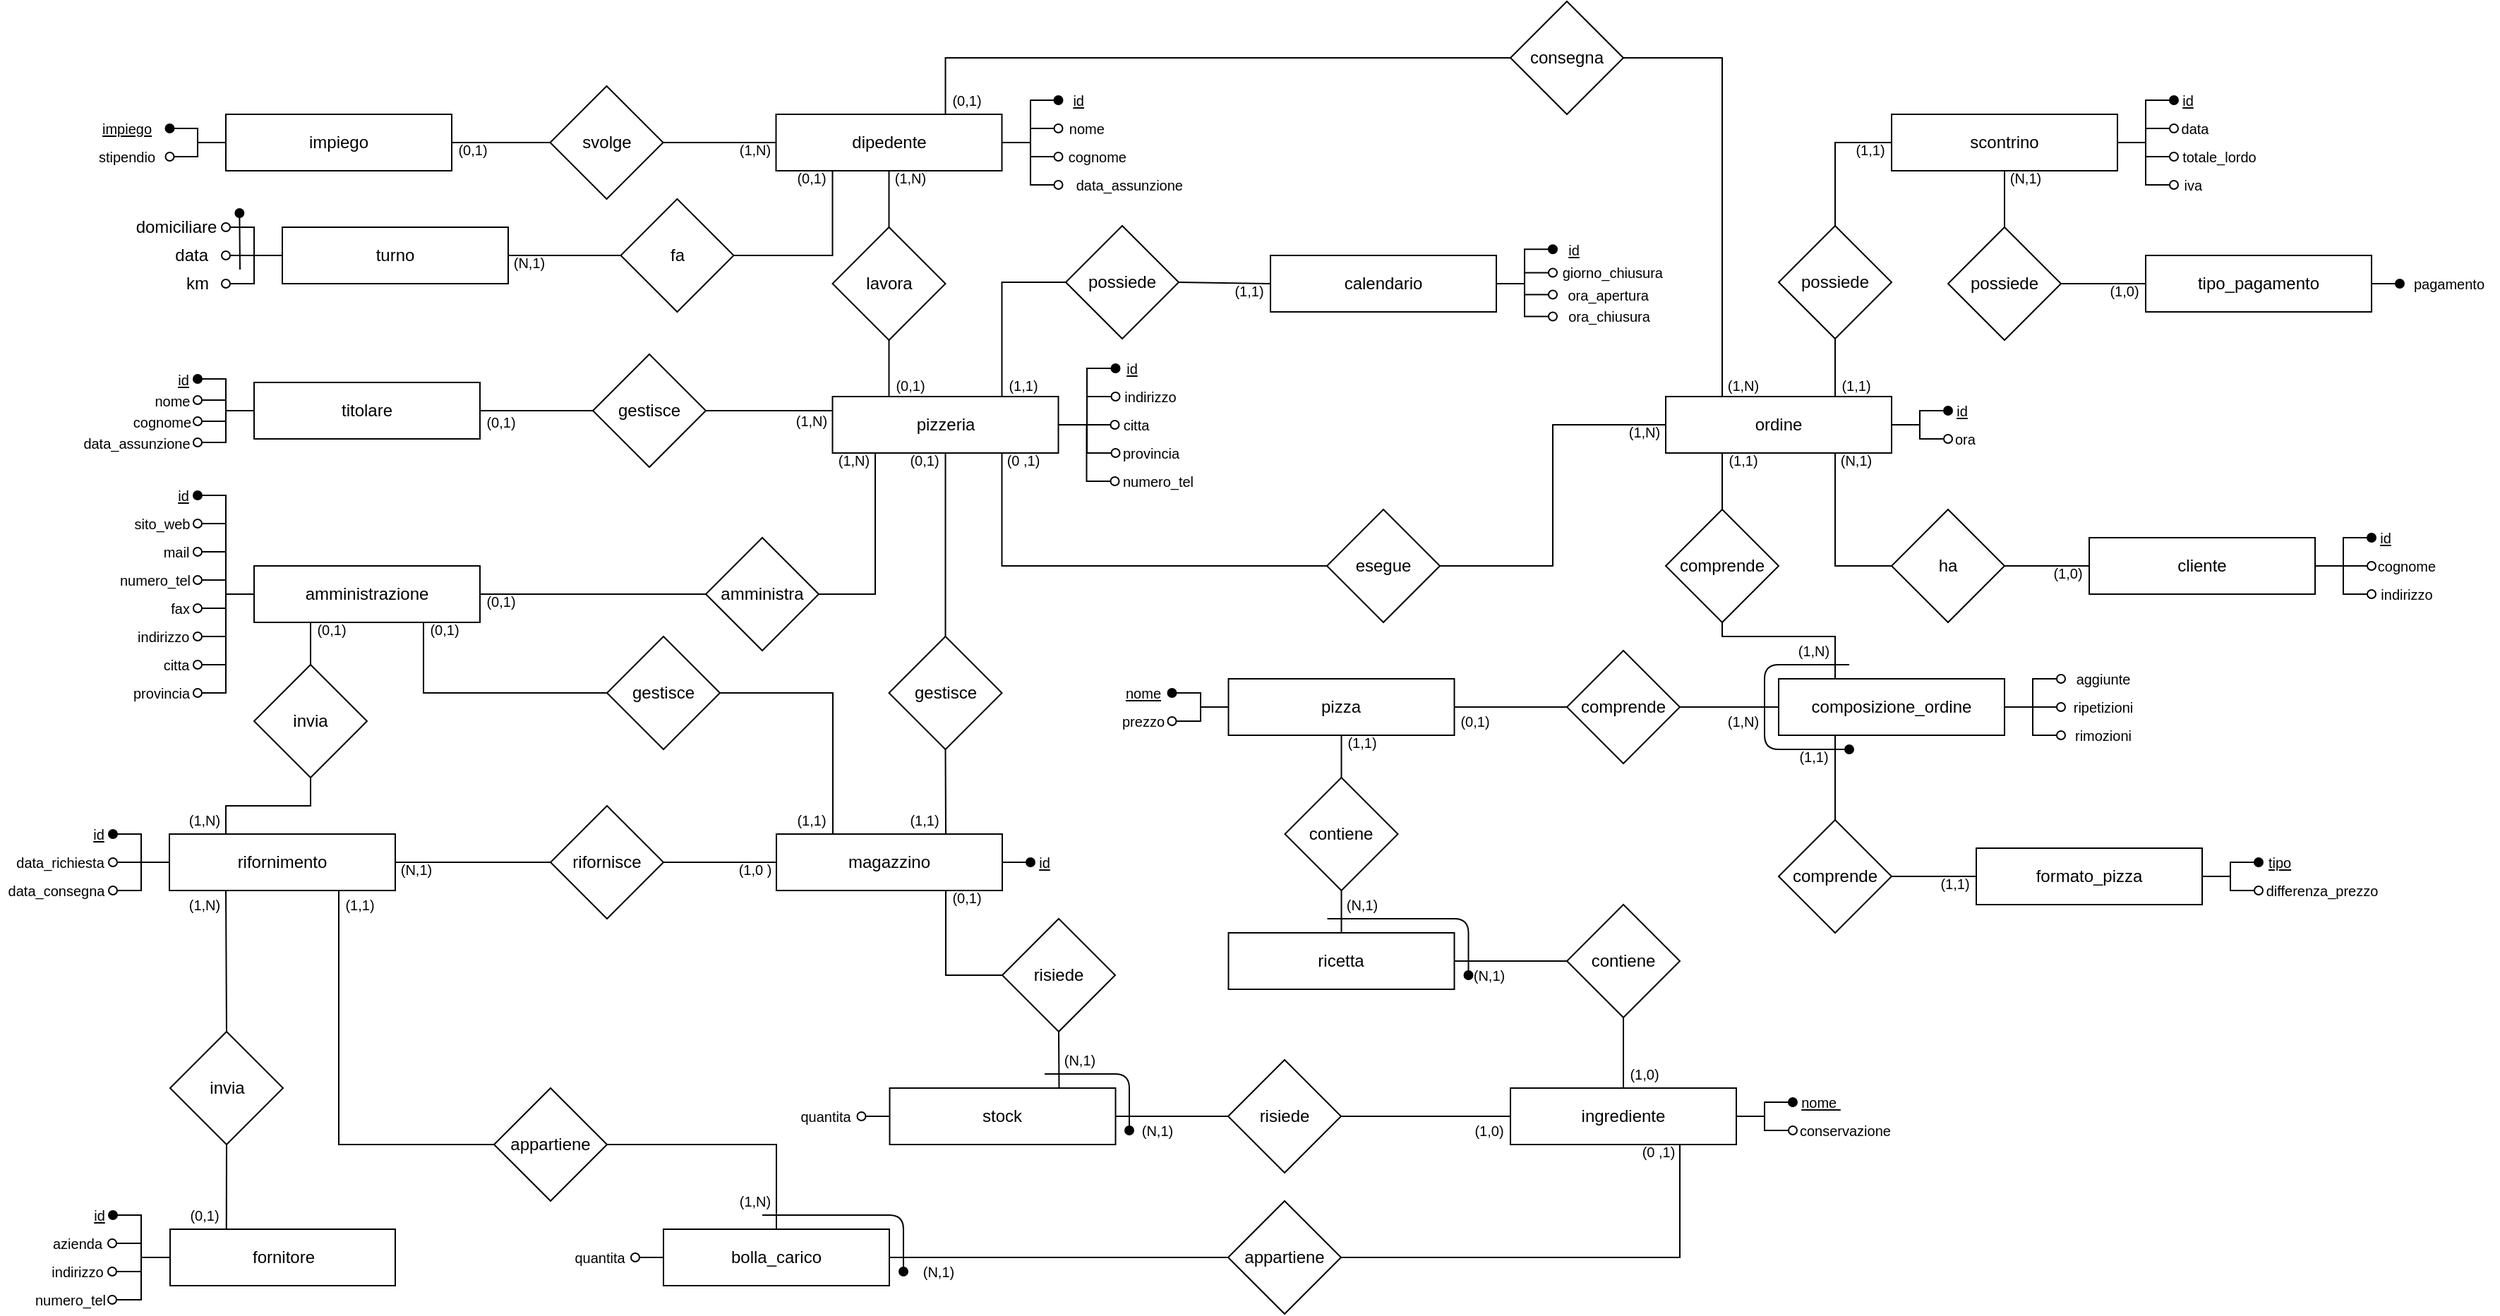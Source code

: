 <mxfile version="13.9.9" type="device"><diagram name="Page-1" id="2ca16b54-16f6-2749-3443-fa8db7711227"><mxGraphModel dx="1673" dy="2167" grid="1" gridSize="10" guides="1" tooltips="1" connect="1" arrows="1" fold="1" page="1" pageScale="1" pageWidth="1600" pageHeight="1200" background="#ffffff" math="0" shadow="0"><root><object label="" id="0"><mxCell/></object><mxCell id="1" parent="0"/><mxCell id="WU8paR7OMLDLJIyQc-YD-1" value="dipedente" style="whiteSpace=wrap;html=1;align=center;comic=0;treeMoving=0;metaEdit=0;noLabel=0;portConstraintRotation=0;rounded=0;glass=0;sketch=0;shadow=0;" parent="1" vertex="1"><mxGeometry x="1789.75" y="-940" width="160" height="40" as="geometry"/></mxCell><mxCell id="WU8paR7OMLDLJIyQc-YD-2" value="titolare" style="whiteSpace=wrap;html=1;align=center;comic=0;treeMoving=0;metaEdit=0;noLabel=0;portConstraintRotation=0;rounded=0;glass=0;sketch=0;shadow=0;" parent="1" vertex="1"><mxGeometry x="1420" y="-750" width="160" height="40" as="geometry"/></mxCell><mxCell id="WU8paR7OMLDLJIyQc-YD-13" value="pizzeria" style="whiteSpace=wrap;html=1;align=center;comic=0;treeMoving=0;metaEdit=0;noLabel=0;portConstraintRotation=0;rounded=0;glass=0;sketch=0;shadow=0;" parent="1" vertex="1"><mxGeometry x="1829.75" y="-740" width="160" height="40" as="geometry"/></mxCell><mxCell id="WU8paR7OMLDLJIyQc-YD-14" value="lavora" style="rhombus;whiteSpace=wrap;html=1;" parent="1" vertex="1"><mxGeometry x="1829.75" y="-860" width="80" height="80" as="geometry"/></mxCell><mxCell id="WU8paR7OMLDLJIyQc-YD-15" value="" style="endArrow=none;html=1;entryX=0.5;entryY=1;entryDx=0;entryDy=0;exitX=0.5;exitY=0;exitDx=0;exitDy=0;" parent="1" source="WU8paR7OMLDLJIyQc-YD-14" target="WU8paR7OMLDLJIyQc-YD-1" edge="1"><mxGeometry width="50" height="50" relative="1" as="geometry"><mxPoint x="2110" y="-610" as="sourcePoint"/><mxPoint x="2100" y="-610" as="targetPoint"/></mxGeometry></mxCell><mxCell id="WU8paR7OMLDLJIyQc-YD-16" value="" style="endArrow=none;html=1;entryX=0.5;entryY=1;entryDx=0;entryDy=0;exitX=0.25;exitY=0;exitDx=0;exitDy=0;edgeStyle=elbowEdgeStyle;rounded=0;" parent="1" source="WU8paR7OMLDLJIyQc-YD-13" target="WU8paR7OMLDLJIyQc-YD-14" edge="1"><mxGeometry width="50" height="50" relative="1" as="geometry"><mxPoint x="2129.75" y="-510" as="sourcePoint"/><mxPoint x="1869.75" y="-780" as="targetPoint"/><Array as="points"><mxPoint x="1869.75" y="-760"/><mxPoint x="1909.75" y="-770"/></Array></mxGeometry></mxCell><mxCell id="WU8paR7OMLDLJIyQc-YD-17" value="consegna" style="rhombus;whiteSpace=wrap;html=1;" parent="1" vertex="1"><mxGeometry x="2310" y="-1020" width="80" height="80" as="geometry"/></mxCell><mxCell id="WU8paR7OMLDLJIyQc-YD-18" value="" style="endArrow=none;html=1;exitX=0.75;exitY=0;exitDx=0;exitDy=0;entryX=0;entryY=0.5;entryDx=0;entryDy=0;rounded=0;elbow=vertical;edgeStyle=elbowEdgeStyle;" parent="1" source="WU8paR7OMLDLJIyQc-YD-1" target="WU8paR7OMLDLJIyQc-YD-17" edge="1"><mxGeometry width="50" height="50" relative="1" as="geometry"><mxPoint x="2220" y="-1040" as="sourcePoint"/><mxPoint x="2240" y="-850" as="targetPoint"/><Array as="points"><mxPoint x="2110" y="-980"/></Array></mxGeometry></mxCell><mxCell id="WU8paR7OMLDLJIyQc-YD-19" value="scontrino" style="whiteSpace=wrap;html=1;align=center;comic=0;treeMoving=0;metaEdit=0;noLabel=0;portConstraintRotation=0;rounded=0;glass=0;sketch=0;shadow=0;" parent="1" vertex="1"><mxGeometry x="2580" y="-940" width="160" height="40" as="geometry"/></mxCell><mxCell id="WU8paR7OMLDLJIyQc-YD-20" value="ordine" style="whiteSpace=wrap;html=1;align=center;comic=0;treeMoving=0;metaEdit=0;noLabel=0;portConstraintRotation=0;rounded=0;glass=0;sketch=0;shadow=0;" parent="1" vertex="1"><mxGeometry x="2420" y="-740" width="160" height="40" as="geometry"/></mxCell><mxCell id="WU8paR7OMLDLJIyQc-YD-21" value="possiede" style="rhombus;whiteSpace=wrap;html=1;" parent="1" vertex="1"><mxGeometry x="2500" y="-861" width="80" height="80" as="geometry"/></mxCell><mxCell id="WU8paR7OMLDLJIyQc-YD-22" value="" style="endArrow=none;html=1;entryX=0;entryY=0.5;entryDx=0;entryDy=0;exitX=0.5;exitY=0;exitDx=0;exitDy=0;edgeStyle=elbowEdgeStyle;rounded=0;elbow=vertical;" parent="1" source="WU8paR7OMLDLJIyQc-YD-21" target="WU8paR7OMLDLJIyQc-YD-19" edge="1"><mxGeometry width="50" height="50" relative="1" as="geometry"><mxPoint x="2300" y="-490" as="sourcePoint"/><mxPoint x="2350" y="-540" as="targetPoint"/><Array as="points"><mxPoint x="2560" y="-920"/></Array></mxGeometry></mxCell><mxCell id="WU8paR7OMLDLJIyQc-YD-23" value="" style="endArrow=none;html=1;entryX=0.5;entryY=1;entryDx=0;entryDy=0;exitX=0.75;exitY=0;exitDx=0;exitDy=0;" parent="1" source="WU8paR7OMLDLJIyQc-YD-20" target="WU8paR7OMLDLJIyQc-YD-21" edge="1"><mxGeometry width="50" height="50" relative="1" as="geometry"><mxPoint x="2690" y="-610" as="sourcePoint"/><mxPoint x="2780" y="-490" as="targetPoint"/></mxGeometry></mxCell><mxCell id="WU8paR7OMLDLJIyQc-YD-24" value="amministrazione" style="whiteSpace=wrap;html=1;align=center;comic=0;treeMoving=0;metaEdit=0;noLabel=0;portConstraintRotation=0;rounded=0;glass=0;sketch=0;shadow=0;" parent="1" vertex="1"><mxGeometry x="1420" y="-620" width="160" height="40" as="geometry"/></mxCell><mxCell id="WU8paR7OMLDLJIyQc-YD-25" value="amministra" style="rhombus;whiteSpace=wrap;html=1;" parent="1" vertex="1"><mxGeometry x="1740" y="-640" width="80" height="80" as="geometry"/></mxCell><mxCell id="WU8paR7OMLDLJIyQc-YD-26" value="" style="endArrow=none;html=1;exitX=1;exitY=0.5;exitDx=0;exitDy=0;entryX=0;entryY=0.5;entryDx=0;entryDy=0;" parent="1" source="WU8paR7OMLDLJIyQc-YD-24" target="WU8paR7OMLDLJIyQc-YD-25" edge="1"><mxGeometry width="50" height="50" relative="1" as="geometry"><mxPoint x="2220" y="20" as="sourcePoint"/><mxPoint x="2270" y="-30" as="targetPoint"/></mxGeometry></mxCell><mxCell id="WU8paR7OMLDLJIyQc-YD-27" value="" style="endArrow=none;html=1;exitX=1;exitY=0.5;exitDx=0;exitDy=0;entryX=0.25;entryY=1;entryDx=0;entryDy=0;edgeStyle=elbowEdgeStyle;rounded=0;" parent="1" source="WU8paR7OMLDLJIyQc-YD-25" target="WU8paR7OMLDLJIyQc-YD-13" edge="1"><mxGeometry width="50" height="50" relative="1" as="geometry"><mxPoint x="2220" y="-140" as="sourcePoint"/><mxPoint x="2270" y="-190" as="targetPoint"/><Array as="points"><mxPoint x="1860" y="-650"/></Array></mxGeometry></mxCell><mxCell id="WU8paR7OMLDLJIyQc-YD-28" value="magazzino" style="whiteSpace=wrap;html=1;align=center;comic=0;treeMoving=0;metaEdit=0;noLabel=0;portConstraintRotation=0;rounded=0;glass=0;sketch=0;shadow=0;" parent="1" vertex="1"><mxGeometry x="1790" y="-430" width="160" height="40" as="geometry"/></mxCell><mxCell id="WU8paR7OMLDLJIyQc-YD-33" value="gestisce" style="rhombus;whiteSpace=wrap;html=1;" parent="1" vertex="1"><mxGeometry x="1670" y="-570" width="80" height="80" as="geometry"/></mxCell><mxCell id="WU8paR7OMLDLJIyQc-YD-34" value="gestisce" style="rhombus;whiteSpace=wrap;html=1;" parent="1" vertex="1"><mxGeometry x="1869.75" y="-570" width="80" height="80" as="geometry"/></mxCell><mxCell id="WU8paR7OMLDLJIyQc-YD-35" value="" style="endArrow=none;html=1;exitX=0.75;exitY=0;exitDx=0;exitDy=0;rounded=0;elbow=vertical;entryX=0.5;entryY=1;entryDx=0;entryDy=0;" parent="1" source="WU8paR7OMLDLJIyQc-YD-28" target="WU8paR7OMLDLJIyQc-YD-34" edge="1"><mxGeometry width="50" height="50" relative="1" as="geometry"><mxPoint x="1970" y="-380" as="sourcePoint"/><mxPoint x="2450.5" y="10" as="targetPoint"/></mxGeometry></mxCell><mxCell id="WU8paR7OMLDLJIyQc-YD-36" value="" style="endArrow=none;html=1;exitX=0.5;exitY=0;exitDx=0;exitDy=0;entryX=0.5;entryY=1;entryDx=0;entryDy=0;rounded=0;elbow=vertical;" parent="1" source="WU8paR7OMLDLJIyQc-YD-34" target="WU8paR7OMLDLJIyQc-YD-13" edge="1"><mxGeometry width="50" height="50" relative="1" as="geometry"><mxPoint x="2200" y="-270" as="sourcePoint"/><mxPoint x="2079" y="-458" as="targetPoint"/></mxGeometry></mxCell><mxCell id="WU8paR7OMLDLJIyQc-YD-37" value="calendario" style="whiteSpace=wrap;html=1;align=center;comic=0;treeMoving=0;metaEdit=0;noLabel=0;portConstraintRotation=0;rounded=0;glass=0;sketch=0;shadow=0;" parent="1" vertex="1"><mxGeometry x="2140" y="-840" width="160" height="40" as="geometry"/></mxCell><mxCell id="WU8paR7OMLDLJIyQc-YD-38" value="possiede" style="rhombus;whiteSpace=wrap;html=1;" parent="1" vertex="1"><mxGeometry x="1995" y="-861" width="80" height="80" as="geometry"/></mxCell><mxCell id="WU8paR7OMLDLJIyQc-YD-39" value="" style="endArrow=none;html=1;exitX=0;exitY=0.5;exitDx=0;exitDy=0;entryX=1;entryY=0.5;entryDx=0;entryDy=0;rounded=0;" parent="1" source="WU8paR7OMLDLJIyQc-YD-37" target="WU8paR7OMLDLJIyQc-YD-38" edge="1"><mxGeometry width="50" height="50" relative="1" as="geometry"><mxPoint x="1830" y="-470" as="sourcePoint"/><mxPoint x="1890" y="-470" as="targetPoint"/></mxGeometry></mxCell><mxCell id="WU8paR7OMLDLJIyQc-YD-41" value="" style="endArrow=none;html=1;entryX=1;entryY=0.5;entryDx=0;entryDy=0;exitX=0.25;exitY=0;exitDx=0;exitDy=0;edgeStyle=elbowEdgeStyle;rounded=0;elbow=vertical;" parent="1" source="WU8paR7OMLDLJIyQc-YD-20" target="WU8paR7OMLDLJIyQc-YD-17" edge="1"><mxGeometry width="50" height="50" relative="1" as="geometry"><mxPoint x="2280" y="-370" as="sourcePoint"/><mxPoint x="2330" y="-420" as="targetPoint"/><Array as="points"><mxPoint x="2430" y="-980"/><mxPoint x="2430" y="-1040"/></Array></mxGeometry></mxCell><mxCell id="WU8paR7OMLDLJIyQc-YD-42" value="" style="endArrow=none;html=1;entryX=0;entryY=0.5;entryDx=0;entryDy=0;edgeStyle=elbowEdgeStyle;rounded=0;exitX=0.75;exitY=0;exitDx=0;exitDy=0;elbow=vertical;" parent="1" source="WU8paR7OMLDLJIyQc-YD-13" target="WU8paR7OMLDLJIyQc-YD-38" edge="1"><mxGeometry width="50" height="50" relative="1" as="geometry"><mxPoint x="2190" y="-400" as="sourcePoint"/><mxPoint x="2050" y="-420" as="targetPoint"/><Array as="points"><mxPoint x="2000" y="-821"/></Array></mxGeometry></mxCell><mxCell id="WU8paR7OMLDLJIyQc-YD-43" value="gestisce" style="rhombus;whiteSpace=wrap;html=1;" parent="1" vertex="1"><mxGeometry x="1660" y="-770" width="80" height="80" as="geometry"/></mxCell><mxCell id="WU8paR7OMLDLJIyQc-YD-44" value="" style="endArrow=none;html=1;exitX=0;exitY=0.25;exitDx=0;exitDy=0;entryX=1;entryY=0.5;entryDx=0;entryDy=0;rounded=0;elbow=vertical;" parent="1" source="WU8paR7OMLDLJIyQc-YD-13" target="WU8paR7OMLDLJIyQc-YD-43" edge="1"><mxGeometry width="50" height="50" relative="1" as="geometry"><mxPoint x="1820" y="-60" as="sourcePoint"/><mxPoint x="1540" y="-360" as="targetPoint"/></mxGeometry></mxCell><mxCell id="WU8paR7OMLDLJIyQc-YD-45" value="" style="endArrow=none;html=1;rounded=0;exitX=0;exitY=0.5;exitDx=0;exitDy=0;entryX=1;entryY=0.5;entryDx=0;entryDy=0;elbow=vertical;" parent="1" source="WU8paR7OMLDLJIyQc-YD-43" target="WU8paR7OMLDLJIyQc-YD-2" edge="1"><mxGeometry width="50" height="50" relative="1" as="geometry"><mxPoint x="1540" y="-392" as="sourcePoint"/><mxPoint x="1650" y="-682" as="targetPoint"/></mxGeometry></mxCell><mxCell id="WU8paR7OMLDLJIyQc-YD-46" value="rifornimento" style="whiteSpace=wrap;html=1;align=center;comic=0;treeMoving=0;metaEdit=0;noLabel=0;portConstraintRotation=0;rounded=0;glass=0;sketch=0;shadow=0;" parent="1" vertex="1"><mxGeometry x="1360" y="-430" width="160" height="40" as="geometry"/></mxCell><mxCell id="WU8paR7OMLDLJIyQc-YD-47" value="fornitore" style="whiteSpace=wrap;html=1;align=center;comic=0;treeMoving=0;metaEdit=0;noLabel=0;portConstraintRotation=0;rounded=0;glass=0;sketch=0;shadow=0;" parent="1" vertex="1"><mxGeometry x="1360.5" y="-150" width="159.5" height="40" as="geometry"/></mxCell><mxCell id="WU8paR7OMLDLJIyQc-YD-48" value="invia" style="rhombus;whiteSpace=wrap;html=1;" parent="1" vertex="1"><mxGeometry x="1420" y="-550" width="80" height="80" as="geometry"/></mxCell><mxCell id="WU8paR7OMLDLJIyQc-YD-49" value="" style="endArrow=none;html=1;exitX=0.25;exitY=0;exitDx=0;exitDy=0;entryX=0.5;entryY=1;entryDx=0;entryDy=0;edgeStyle=orthogonalEdgeStyle;rounded=0;" parent="1" source="WU8paR7OMLDLJIyQc-YD-46" target="WU8paR7OMLDLJIyQc-YD-48" edge="1"><mxGeometry width="50" height="50" relative="1" as="geometry"><mxPoint x="1460.5" y="-640" as="sourcePoint"/><mxPoint x="1510.5" y="-690" as="targetPoint"/></mxGeometry></mxCell><mxCell id="WU8paR7OMLDLJIyQc-YD-50" value="rifornisce" style="rhombus;whiteSpace=wrap;html=1;" parent="1" vertex="1"><mxGeometry x="1630" y="-450" width="80" height="80" as="geometry"/></mxCell><mxCell id="WU8paR7OMLDLJIyQc-YD-51" value="" style="endArrow=none;html=1;exitX=1;exitY=0.5;exitDx=0;exitDy=0;entryX=0;entryY=0.5;entryDx=0;entryDy=0;rounded=0;" parent="1" source="WU8paR7OMLDLJIyQc-YD-50" target="WU8paR7OMLDLJIyQc-YD-28" edge="1"><mxGeometry width="50" height="50" relative="1" as="geometry"><mxPoint x="2000" y="160" as="sourcePoint"/><mxPoint x="2050" y="110" as="targetPoint"/></mxGeometry></mxCell><mxCell id="WU8paR7OMLDLJIyQc-YD-52" value="ingrediente" style="whiteSpace=wrap;html=1;align=center;comic=0;treeMoving=0;metaEdit=0;noLabel=0;portConstraintRotation=0;rounded=0;glass=0;sketch=0;shadow=0;" parent="1" vertex="1"><mxGeometry x="2310" y="-250" width="160" height="40" as="geometry"/></mxCell><mxCell id="WU8paR7OMLDLJIyQc-YD-53" value="" style="endArrow=none;html=1;exitX=0;exitY=0.5;exitDx=0;exitDy=0;entryX=0.75;entryY=1;entryDx=0;entryDy=0;edgeStyle=elbowEdgeStyle;rounded=0;elbow=vertical;" parent="1" source="WU8paR7OMLDLJIyQc-YD-33" target="WU8paR7OMLDLJIyQc-YD-24" edge="1"><mxGeometry width="50" height="50" relative="1" as="geometry"><mxPoint x="2210" y="290" as="sourcePoint"/><mxPoint x="2260" y="240" as="targetPoint"/><Array as="points"><mxPoint x="1620" y="-530"/><mxPoint x="1650" y="-485"/></Array></mxGeometry></mxCell><mxCell id="WU8paR7OMLDLJIyQc-YD-54" value="" style="endArrow=none;html=1;exitX=0;exitY=0.5;exitDx=0;exitDy=0;entryX=1;entryY=0.5;entryDx=0;entryDy=0;rounded=0;" parent="1" source="WU8paR7OMLDLJIyQc-YD-50" target="WU8paR7OMLDLJIyQc-YD-46" edge="1"><mxGeometry width="50" height="50" relative="1" as="geometry"><mxPoint x="1710.5" y="-290" as="sourcePoint"/><mxPoint x="1760.5" y="-340" as="targetPoint"/></mxGeometry></mxCell><mxCell id="WU8paR7OMLDLJIyQc-YD-55" value="appartiene" style="rhombus;whiteSpace=wrap;html=1;" parent="1" vertex="1"><mxGeometry x="1590" y="-250" width="80" height="80" as="geometry"/></mxCell><mxCell id="WU8paR7OMLDLJIyQc-YD-56" value="" style="endArrow=none;html=1;exitX=0.75;exitY=1;exitDx=0;exitDy=0;entryX=0;entryY=0.5;entryDx=0;entryDy=0;edgeStyle=elbowEdgeStyle;rounded=0;elbow=vertical;" parent="1" source="WU8paR7OMLDLJIyQc-YD-46" target="WU8paR7OMLDLJIyQc-YD-55" edge="1"><mxGeometry width="50" height="50" relative="1" as="geometry"><mxPoint x="1640.5" y="-330" as="sourcePoint"/><mxPoint x="1690.5" y="-380" as="targetPoint"/><Array as="points"><mxPoint x="1540" y="-210"/></Array></mxGeometry></mxCell><mxCell id="WU8paR7OMLDLJIyQc-YD-57" value="risiede" style="rhombus;whiteSpace=wrap;html=1;" parent="1" vertex="1"><mxGeometry x="2110" y="-270" width="80" height="80" as="geometry"/></mxCell><mxCell id="WU8paR7OMLDLJIyQc-YD-58" value="" style="endArrow=none;html=1;entryX=0;entryY=0.5;entryDx=0;entryDy=0;exitX=1;exitY=0.5;exitDx=0;exitDy=0;rounded=0;elbow=vertical;" parent="1" source="WU8paR7OMLDLJIyQc-YD-57" target="WU8paR7OMLDLJIyQc-YD-52" edge="1"><mxGeometry width="50" height="50" relative="1" as="geometry"><mxPoint x="2380" y="300" as="sourcePoint"/><mxPoint x="2430" y="250" as="targetPoint"/></mxGeometry></mxCell><mxCell id="WU8paR7OMLDLJIyQc-YD-59" value="" style="endArrow=none;html=1;entryX=0;entryY=0.5;entryDx=0;entryDy=0;exitX=1;exitY=0.5;exitDx=0;exitDy=0;elbow=vertical;rounded=0;" parent="1" source="WU8paR7OMLDLJIyQc-YD-226" target="WU8paR7OMLDLJIyQc-YD-57" edge="1"><mxGeometry width="50" height="50" relative="1" as="geometry"><mxPoint x="2410" y="270" as="sourcePoint"/><mxPoint x="2430" y="250" as="targetPoint"/></mxGeometry></mxCell><mxCell id="WU8paR7OMLDLJIyQc-YD-60" value="&lt;u style=&quot;font-size: 10px;&quot;&gt;id&lt;/u&gt;" style="text;html=1;strokeColor=none;fillColor=none;align=right;verticalAlign=middle;whiteSpace=wrap;rounded=0;fontSize=10;" parent="1" vertex="1"><mxGeometry x="1989.75" y="-955" width="20" height="10" as="geometry"/></mxCell><mxCell id="WU8paR7OMLDLJIyQc-YD-61" value="nome&amp;nbsp;&amp;nbsp;" style="text;html=1;strokeColor=none;fillColor=none;align=right;verticalAlign=middle;whiteSpace=wrap;rounded=0;fontSize=10;spacing=2;" parent="1" vertex="1"><mxGeometry x="1989.75" y="-935" width="40" height="10" as="geometry"/></mxCell><mxCell id="WU8paR7OMLDLJIyQc-YD-62" value="cognome" style="text;html=1;strokeColor=none;fillColor=none;align=right;verticalAlign=middle;whiteSpace=wrap;rounded=0;fontSize=10;" parent="1" vertex="1"><mxGeometry x="1989.75" y="-915" width="50" height="10" as="geometry"/></mxCell><mxCell id="WU8paR7OMLDLJIyQc-YD-63" value="" style="endArrow=none;html=1;fillColor=#000000;entryX=1;entryY=0.5;entryDx=0;entryDy=0;exitX=0;exitY=0.5;exitDx=0;exitDy=0;startArrow=oval;startFill=1;edgeStyle=elbowEdgeStyle;rounded=0;" parent="1" source="WU8paR7OMLDLJIyQc-YD-60" target="WU8paR7OMLDLJIyQc-YD-1" edge="1"><mxGeometry width="50" height="50" relative="1" as="geometry"><mxPoint x="2084.286" y="-961.464" as="sourcePoint"/><mxPoint x="2115.75" y="-920" as="targetPoint"/></mxGeometry></mxCell><mxCell id="WU8paR7OMLDLJIyQc-YD-64" value="" style="endArrow=oval;html=1;fillColor=#000000;entryX=0;entryY=0.5;entryDx=0;entryDy=0;endFill=0;exitX=1;exitY=0.5;exitDx=0;exitDy=0;spacingLeft=0;spacingRight=0;textDirection=ltr;spacing=2;sourcePerimeterSpacing=0;startSize=6;endSize=6;targetPerimeterSpacing=0;edgeStyle=elbowEdgeStyle;rounded=0;" parent="1" source="WU8paR7OMLDLJIyQc-YD-1" target="WU8paR7OMLDLJIyQc-YD-61" edge="1"><mxGeometry width="50" height="50" relative="1" as="geometry"><mxPoint x="1949.75" y="-920" as="sourcePoint"/><mxPoint x="2074.286" y="-931.464" as="targetPoint"/><Array as="points"/></mxGeometry></mxCell><mxCell id="WU8paR7OMLDLJIyQc-YD-65" value="" style="endArrow=oval;html=1;fillColor=#000000;exitX=1;exitY=0.5;exitDx=0;exitDy=0;entryX=0;entryY=0.5;entryDx=0;entryDy=0;endFill=0;edgeStyle=elbowEdgeStyle;rounded=0;" parent="1" source="WU8paR7OMLDLJIyQc-YD-1" target="WU8paR7OMLDLJIyQc-YD-62" edge="1"><mxGeometry width="50" height="50" relative="1" as="geometry"><mxPoint x="2115.75" y="-920" as="sourcePoint"/><mxPoint x="2075.75" y="-905" as="targetPoint"/></mxGeometry></mxCell><mxCell id="WU8paR7OMLDLJIyQc-YD-66" value="" style="endArrow=oval;html=1;fillColor=#000000;entryX=0;entryY=0.5;entryDx=0;entryDy=0;endFill=0;exitX=1;exitY=0.5;exitDx=0;exitDy=0;edgeStyle=elbowEdgeStyle;rounded=0;" parent="1" source="WU8paR7OMLDLJIyQc-YD-1" target="WU8paR7OMLDLJIyQc-YD-67" edge="1"><mxGeometry width="50" height="50" relative="1" as="geometry"><mxPoint x="2149.75" y="-890" as="sourcePoint"/><mxPoint x="2084.286" y="-878.536" as="targetPoint"/></mxGeometry></mxCell><mxCell id="WU8paR7OMLDLJIyQc-YD-67" value="data_assunzione" style="text;html=1;strokeColor=none;fillColor=none;align=right;verticalAlign=middle;whiteSpace=wrap;rounded=0;fontSize=10;" parent="1" vertex="1"><mxGeometry x="1989.75" y="-895" width="90" height="10" as="geometry"/></mxCell><mxCell id="WU8paR7OMLDLJIyQc-YD-68" value="giorno_chiusura" style="text;html=1;strokeColor=none;fillColor=none;align=right;verticalAlign=middle;whiteSpace=wrap;rounded=0;fontSize=10;" parent="1" vertex="1"><mxGeometry x="2340" y="-832.75" width="80" height="10" as="geometry"/></mxCell><mxCell id="WU8paR7OMLDLJIyQc-YD-69" value="ora_apertura" style="text;html=1;strokeColor=none;fillColor=none;align=right;verticalAlign=middle;whiteSpace=wrap;rounded=0;fontSize=10;" parent="1" vertex="1"><mxGeometry x="2340" y="-819.75" width="70" height="15" as="geometry"/></mxCell><mxCell id="WU8paR7OMLDLJIyQc-YD-70" value="ora_chiusura" style="text;html=1;strokeColor=none;fillColor=none;align=center;verticalAlign=middle;whiteSpace=wrap;rounded=0;fontSize=10;" parent="1" vertex="1"><mxGeometry x="2340" y="-801.75" width="80" height="10" as="geometry"/></mxCell><mxCell id="WU8paR7OMLDLJIyQc-YD-71" value="" style="endArrow=oval;html=1;fillColor=#000000;fontSize=10;endFill=1;exitX=1;exitY=0.5;exitDx=0;exitDy=0;rounded=0;edgeStyle=elbowEdgeStyle;" parent="1" source="WU8paR7OMLDLJIyQc-YD-13" target="WU8paR7OMLDLJIyQc-YD-165" edge="1"><mxGeometry width="50" height="50" relative="1" as="geometry"><mxPoint x="2237.75" y="-765" as="sourcePoint"/><mxPoint x="2251.626" y="-825.128" as="targetPoint"/></mxGeometry></mxCell><mxCell id="WU8paR7OMLDLJIyQc-YD-72" value="" style="endArrow=oval;html=1;fillColor=#000000;fontSize=10;endFill=0;exitX=1;exitY=0.5;exitDx=0;exitDy=0;rounded=0;edgeStyle=elbowEdgeStyle;" parent="1" source="WU8paR7OMLDLJIyQc-YD-13" target="WU8paR7OMLDLJIyQc-YD-166" edge="1"><mxGeometry width="50" height="50" relative="1" as="geometry"><mxPoint x="2009.75" y="-610" as="sourcePoint"/><mxPoint x="2042.066" y="-660.782" as="targetPoint"/></mxGeometry></mxCell><mxCell id="WU8paR7OMLDLJIyQc-YD-73" value="" style="endArrow=oval;html=1;fillColor=#000000;fontSize=10;endFill=0;exitX=1;exitY=0.5;exitDx=0;exitDy=0;entryX=0;entryY=0.5;entryDx=0;entryDy=0;rounded=0;edgeStyle=elbowEdgeStyle;" parent="1" source="WU8paR7OMLDLJIyQc-YD-13" target="WU8paR7OMLDLJIyQc-YD-167" edge="1"><mxGeometry width="50" height="50" relative="1" as="geometry"><mxPoint x="2079.75" y="-710" as="sourcePoint"/><mxPoint x="2278.803" y="-796.93" as="targetPoint"/></mxGeometry></mxCell><mxCell id="WU8paR7OMLDLJIyQc-YD-74" value="" style="endArrow=oval;html=1;fillColor=#000000;fontSize=10;endFill=0;exitX=1;exitY=0.5;exitDx=0;exitDy=0;entryX=0;entryY=0.5;entryDx=0;entryDy=0;rounded=0;edgeStyle=elbowEdgeStyle;" parent="1" source="WU8paR7OMLDLJIyQc-YD-13" target="WU8paR7OMLDLJIyQc-YD-168" edge="1"><mxGeometry width="50" height="50" relative="1" as="geometry"><mxPoint x="2099.75" y="-690" as="sourcePoint"/><mxPoint x="2287.926" y="-778.684" as="targetPoint"/></mxGeometry></mxCell><mxCell id="WU8paR7OMLDLJIyQc-YD-75" value="" style="endArrow=oval;html=1;fillColor=#000000;fontSize=10;exitX=1;exitY=0.5;exitDx=0;exitDy=0;endFill=1;entryX=0;entryY=0.5;entryDx=0;entryDy=0;edgeStyle=elbowEdgeStyle;rounded=0;" parent="1" source="WU8paR7OMLDLJIyQc-YD-52" target="WU8paR7OMLDLJIyQc-YD-181" edge="1"><mxGeometry width="50" height="50" relative="1" as="geometry"><mxPoint x="2390" y="-120" as="sourcePoint"/><mxPoint x="2378" y="-170" as="targetPoint"/></mxGeometry></mxCell><mxCell id="WU8paR7OMLDLJIyQc-YD-76" value="" style="endArrow=oval;html=1;fillColor=#000000;fontSize=10;endFill=0;exitX=1;exitY=0.5;exitDx=0;exitDy=0;entryX=0;entryY=0.5;entryDx=0;entryDy=0;edgeStyle=elbowEdgeStyle;rounded=0;" parent="1" source="WU8paR7OMLDLJIyQc-YD-52" target="WU8paR7OMLDLJIyQc-YD-182" edge="1"><mxGeometry width="50" height="50" relative="1" as="geometry"><mxPoint x="2390" y="-130" as="sourcePoint"/><mxPoint x="2410" y="-170" as="targetPoint"/></mxGeometry></mxCell><mxCell id="WU8paR7OMLDLJIyQc-YD-77" value="" style="endArrow=oval;html=1;fillColor=#000000;fontSize=10;exitX=0;exitY=0.5;exitDx=0;exitDy=0;endFill=1;rounded=0;edgeStyle=elbowEdgeStyle;" parent="1" source="WU8paR7OMLDLJIyQc-YD-47" target="WU8paR7OMLDLJIyQc-YD-176" edge="1"><mxGeometry width="50" height="50" relative="1" as="geometry"><mxPoint x="1530.5" y="-68" as="sourcePoint"/><mxPoint x="1550.5" y="-150" as="targetPoint"/><Array as="points"><mxPoint x="1340" y="-145"/></Array></mxGeometry></mxCell><mxCell id="WU8paR7OMLDLJIyQc-YD-78" value="" style="endArrow=oval;html=1;fillColor=#000000;fontSize=10;endFill=0;exitX=0;exitY=0.5;exitDx=0;exitDy=0;entryX=1;entryY=0.5;entryDx=0;entryDy=0;rounded=0;edgeStyle=elbowEdgeStyle;" parent="1" source="WU8paR7OMLDLJIyQc-YD-47" target="WU8paR7OMLDLJIyQc-YD-179" edge="1"><mxGeometry width="50" height="50" relative="1" as="geometry"><mxPoint x="1475.5" y="-42.58" as="sourcePoint"/><mxPoint x="1580.5" y="-130" as="targetPoint"/><Array as="points"><mxPoint x="1340" y="-125"/></Array></mxGeometry></mxCell><mxCell id="WU8paR7OMLDLJIyQc-YD-79" value="" style="endArrow=oval;html=1;fillColor=#000000;fontSize=10;endFill=0;entryX=0;entryY=0.5;entryDx=0;entryDy=0;rounded=0;edgeStyle=elbowEdgeStyle;exitX=1;exitY=0.5;exitDx=0;exitDy=0;" parent="1" source="WU8paR7OMLDLJIyQc-YD-13" target="WU8paR7OMLDLJIyQc-YD-169" edge="1"><mxGeometry width="50" height="50" relative="1" as="geometry"><mxPoint x="2009.75" y="-690" as="sourcePoint"/><mxPoint x="2277.781" y="-760.552" as="targetPoint"/><Array as="points"><mxPoint x="2009.75" y="-720"/></Array></mxGeometry></mxCell><mxCell id="WU8paR7OMLDLJIyQc-YD-80" value="" style="endArrow=oval;html=1;fillColor=#000000;fontSize=10;exitX=0;exitY=0.5;exitDx=0;exitDy=0;endFill=0;entryX=1;entryY=0.5;entryDx=0;entryDy=0;rounded=0;edgeStyle=elbowEdgeStyle;" parent="1" source="WU8paR7OMLDLJIyQc-YD-47" target="WU8paR7OMLDLJIyQc-YD-180" edge="1"><mxGeometry width="50" height="50" relative="1" as="geometry"><mxPoint x="1520.5" y="-30" as="sourcePoint"/><mxPoint x="1570.5" y="-110" as="targetPoint"/><Array as="points"><mxPoint x="1340" y="-115"/></Array></mxGeometry></mxCell><mxCell id="WU8paR7OMLDLJIyQc-YD-81" value="" style="endArrow=oval;html=1;fillColor=#000000;fontSize=10;exitX=1;exitY=0.5;exitDx=0;exitDy=0;endFill=1;entryX=0;entryY=0.5;entryDx=0;entryDy=0;rounded=0;edgeStyle=elbowEdgeStyle;" parent="1" source="WU8paR7OMLDLJIyQc-YD-20" target="WU8paR7OMLDLJIyQc-YD-82" edge="1"><mxGeometry width="50" height="50" relative="1" as="geometry"><mxPoint x="2550" y="-618" as="sourcePoint"/><mxPoint x="2660" y="-730" as="targetPoint"/></mxGeometry></mxCell><mxCell id="WU8paR7OMLDLJIyQc-YD-82" value="&lt;u&gt;id&lt;/u&gt;" style="text;html=1;strokeColor=none;fillColor=none;align=center;verticalAlign=middle;whiteSpace=wrap;rounded=0;fontSize=10;" parent="1" vertex="1"><mxGeometry x="2620" y="-735" width="20" height="10" as="geometry"/></mxCell><mxCell id="WU8paR7OMLDLJIyQc-YD-83" value="" style="endArrow=oval;html=1;fillColor=#000000;fontSize=10;exitX=1;exitY=0.5;exitDx=0;exitDy=0;endFill=0;entryX=0;entryY=0.5;entryDx=0;entryDy=0;rounded=0;edgeStyle=elbowEdgeStyle;" parent="1" source="WU8paR7OMLDLJIyQc-YD-20" target="WU8paR7OMLDLJIyQc-YD-84" edge="1"><mxGeometry width="50" height="50" relative="1" as="geometry"><mxPoint x="2520" y="-630" as="sourcePoint"/><mxPoint x="2561.464" y="-598.536" as="targetPoint"/></mxGeometry></mxCell><mxCell id="WU8paR7OMLDLJIyQc-YD-84" value="ora&amp;nbsp;&amp;nbsp;" style="text;html=1;strokeColor=none;fillColor=none;align=center;verticalAlign=middle;whiteSpace=wrap;rounded=0;fontSize=10;" parent="1" vertex="1"><mxGeometry x="2620" y="-715" width="30" height="10" as="geometry"/></mxCell><mxCell id="WU8paR7OMLDLJIyQc-YD-85" value="" style="endArrow=none;html=1;fillColor=#000000;fontSize=10;entryX=1;entryY=0.5;entryDx=0;entryDy=0;exitX=0;exitY=0.5;exitDx=0;exitDy=0;startArrow=oval;startFill=1;rounded=0;edgeStyle=elbowEdgeStyle;" parent="1" source="WU8paR7OMLDLJIyQc-YD-86" target="WU8paR7OMLDLJIyQc-YD-19" edge="1"><mxGeometry width="50" height="50" relative="1" as="geometry"><mxPoint x="2740" y="-795" as="sourcePoint"/><mxPoint x="2660" y="-770" as="targetPoint"/></mxGeometry></mxCell><mxCell id="WU8paR7OMLDLJIyQc-YD-86" value="&lt;u&gt;id&lt;/u&gt;" style="text;html=1;strokeColor=none;fillColor=none;align=center;verticalAlign=middle;whiteSpace=wrap;rounded=0;fontSize=10;" parent="1" vertex="1"><mxGeometry x="2780" y="-955" width="20" height="10" as="geometry"/></mxCell><mxCell id="WU8paR7OMLDLJIyQc-YD-92" value="" style="endArrow=none;html=1;fillColor=#000000;fontSize=10;entryX=1;entryY=0.5;entryDx=0;entryDy=0;exitX=0;exitY=0.5;exitDx=0;exitDy=0;startArrow=oval;startFill=0;rounded=0;edgeStyle=elbowEdgeStyle;" parent="1" source="WU8paR7OMLDLJIyQc-YD-93" target="WU8paR7OMLDLJIyQc-YD-19" edge="1"><mxGeometry width="50" height="50" relative="1" as="geometry"><mxPoint x="2748.536" y="-811.464" as="sourcePoint"/><mxPoint x="2780" y="-760" as="targetPoint"/></mxGeometry></mxCell><mxCell id="WU8paR7OMLDLJIyQc-YD-93" value="data" style="text;html=1;strokeColor=none;fillColor=none;align=center;verticalAlign=middle;whiteSpace=wrap;rounded=0;fontSize=10;" parent="1" vertex="1"><mxGeometry x="2780" y="-935" width="30" height="10" as="geometry"/></mxCell><mxCell id="WU8paR7OMLDLJIyQc-YD-96" value="" style="endArrow=none;html=1;fillColor=#000000;fontSize=10;entryX=1;entryY=0.5;entryDx=0;entryDy=0;exitX=0;exitY=0.5;exitDx=0;exitDy=0;startArrow=oval;startFill=0;rounded=0;edgeStyle=elbowEdgeStyle;" parent="1" source="WU8paR7OMLDLJIyQc-YD-97" target="WU8paR7OMLDLJIyQc-YD-19" edge="1"><mxGeometry width="50" height="50" relative="1" as="geometry"><mxPoint x="2811.464" y="-811.464" as="sourcePoint"/><mxPoint x="2780" y="-760" as="targetPoint"/></mxGeometry></mxCell><mxCell id="WU8paR7OMLDLJIyQc-YD-97" value="totale_lordo&amp;nbsp;&amp;nbsp;" style="text;html=1;strokeColor=none;fillColor=none;align=center;verticalAlign=middle;whiteSpace=wrap;rounded=0;fontSize=10;" parent="1" vertex="1"><mxGeometry x="2780" y="-915" width="70" height="10" as="geometry"/></mxCell><mxCell id="WU8paR7OMLDLJIyQc-YD-98" value="" style="endArrow=none;html=1;fillColor=#000000;fontSize=10;entryX=1;entryY=0.5;entryDx=0;entryDy=0;exitX=0;exitY=0.5;exitDx=0;exitDy=0;startArrow=oval;startFill=0;rounded=0;edgeStyle=elbowEdgeStyle;" parent="1" source="WU8paR7OMLDLJIyQc-YD-99" target="WU8paR7OMLDLJIyQc-YD-19" edge="1"><mxGeometry width="50" height="50" relative="1" as="geometry"><mxPoint x="2820" y="-795" as="sourcePoint"/><mxPoint x="2780" y="-760" as="targetPoint"/></mxGeometry></mxCell><mxCell id="WU8paR7OMLDLJIyQc-YD-99" value="iva&amp;nbsp;" style="text;html=1;strokeColor=none;fillColor=none;align=center;verticalAlign=middle;whiteSpace=wrap;rounded=0;fontSize=10;" parent="1" vertex="1"><mxGeometry x="2780" y="-895" width="30" height="10" as="geometry"/></mxCell><mxCell id="WU8paR7OMLDLJIyQc-YD-100" value="pizza" style="whiteSpace=wrap;html=1;align=center;comic=0;treeMoving=0;metaEdit=0;noLabel=0;portConstraintRotation=0;rounded=0;glass=0;sketch=0;shadow=0;" parent="1" vertex="1"><mxGeometry x="2110.25" y="-540" width="160" height="40" as="geometry"/></mxCell><mxCell id="WU8paR7OMLDLJIyQc-YD-102" value="" style="endArrow=none;html=1;entryX=0.5;entryY=1;entryDx=0;entryDy=0;exitX=0.5;exitY=0;exitDx=0;exitDy=0;elbow=vertical;rounded=0;" parent="1" source="WU8paR7OMLDLJIyQc-YD-543" target="WU8paR7OMLDLJIyQc-YD-100" edge="1"><mxGeometry width="50" height="50" relative="1" as="geometry"><mxPoint x="2300" y="-425" as="sourcePoint"/><mxPoint x="2440" y="-230" as="targetPoint"/></mxGeometry></mxCell><mxCell id="WU8paR7OMLDLJIyQc-YD-103" value="" style="endArrow=none;html=1;labelBackgroundColor=#000000;strokeColor=#000000;entryX=1;entryY=0.5;entryDx=0;entryDy=0;exitX=0;exitY=0.5;exitDx=0;exitDy=0;elbow=vertical;rounded=0;jumpStyle=arc;" parent="1" source="WU8paR7OMLDLJIyQc-YD-541" target="WU8paR7OMLDLJIyQc-YD-232" edge="1"><mxGeometry width="50" height="50" relative="1" as="geometry"><mxPoint x="2250" y="70" as="sourcePoint"/><mxPoint x="2300" y="-345.0" as="targetPoint"/></mxGeometry></mxCell><mxCell id="WU8paR7OMLDLJIyQc-YD-104" value="comprende" style="rhombus;whiteSpace=wrap;html=1;" parent="1" vertex="1"><mxGeometry x="2350" y="-560" width="80" height="80" as="geometry"/></mxCell><mxCell id="WU8paR7OMLDLJIyQc-YD-105" value="" style="endArrow=none;html=1;labelBackgroundColor=#000000;strokeColor=#000000;exitX=1;exitY=0.5;exitDx=0;exitDy=0;entryX=0;entryY=0.5;entryDx=0;entryDy=0;" parent="1" source="WU8paR7OMLDLJIyQc-YD-100" target="WU8paR7OMLDLJIyQc-YD-104" edge="1"><mxGeometry width="50" height="50" relative="1" as="geometry"><mxPoint x="2490" y="-390" as="sourcePoint"/><mxPoint x="2540" y="-440" as="targetPoint"/></mxGeometry></mxCell><mxCell id="WU8paR7OMLDLJIyQc-YD-106" value="" style="endArrow=none;html=1;labelBackgroundColor=#000000;strokeColor=#000000;entryX=0.5;entryY=0;entryDx=0;entryDy=0;exitX=0.25;exitY=1;exitDx=0;exitDy=0;" parent="1" source="WU8paR7OMLDLJIyQc-YD-20" target="WU8paR7OMLDLJIyQc-YD-235" edge="1"><mxGeometry width="50" height="50" relative="1" as="geometry"><mxPoint x="2670" y="-510" as="sourcePoint"/><mxPoint x="2540" y="-370" as="targetPoint"/></mxGeometry></mxCell><mxCell id="WU8paR7OMLDLJIyQc-YD-109" value="" style="endArrow=oval;html=1;labelBackgroundColor=#000000;strokeColor=#000000;fontSize=10;exitX=1;exitY=0.5;exitDx=0;exitDy=0;endFill=1;entryX=0;entryY=0.5;entryDx=0;entryDy=0;" parent="1" source="WU8paR7OMLDLJIyQc-YD-28" target="WU8paR7OMLDLJIyQc-YD-110" edge="1"><mxGeometry width="50" height="50" relative="1" as="geometry"><mxPoint x="1950" y="-500" as="sourcePoint"/><mxPoint x="2050" y="-540" as="targetPoint"/></mxGeometry></mxCell><mxCell id="WU8paR7OMLDLJIyQc-YD-110" value="&lt;u&gt;id&lt;/u&gt;" style="text;html=1;strokeColor=none;fillColor=none;align=center;verticalAlign=middle;whiteSpace=wrap;rounded=0;fontSize=10;" parent="1" vertex="1"><mxGeometry x="1970" y="-415" width="20" height="10" as="geometry"/></mxCell><mxCell id="WU8paR7OMLDLJIyQc-YD-111" value="" style="endArrow=oval;html=1;exitX=0;exitY=0.5;exitDx=0;exitDy=0;endFill=0;entryX=1;entryY=0.5;entryDx=0;entryDy=0;edgeStyle=elbowEdgeStyle;rounded=0;" parent="1" source="WU8paR7OMLDLJIyQc-YD-24" target="WU8paR7OMLDLJIyQc-YD-112" edge="1"><mxGeometry width="50" height="50" relative="1" as="geometry"><mxPoint x="1510" y="-385" as="sourcePoint"/><mxPoint x="1420" y="-365" as="targetPoint"/></mxGeometry></mxCell><mxCell id="WU8paR7OMLDLJIyQc-YD-112" value="&amp;nbsp; indirizzo" style="text;html=1;strokeColor=none;fillColor=none;align=left;verticalAlign=middle;whiteSpace=wrap;rounded=0;fontSize=10;" parent="1" vertex="1"><mxGeometry x="1330" y="-575" width="50" height="10" as="geometry"/></mxCell><mxCell id="WU8paR7OMLDLJIyQc-YD-113" value="" style="endArrow=oval;html=1;endFill=0;exitX=0;exitY=0.5;exitDx=0;exitDy=0;entryX=1;entryY=0.5;entryDx=0;entryDy=0;edgeStyle=elbowEdgeStyle;rounded=0;" parent="1" source="WU8paR7OMLDLJIyQc-YD-24" target="WU8paR7OMLDLJIyQc-YD-114" edge="1"><mxGeometry width="50" height="50" relative="1" as="geometry"><mxPoint x="1460" y="-405" as="sourcePoint"/><mxPoint x="1430" y="-355" as="targetPoint"/></mxGeometry></mxCell><mxCell id="WU8paR7OMLDLJIyQc-YD-114" value="numero_tel" style="text;html=1;strokeColor=none;fillColor=none;align=center;verticalAlign=middle;whiteSpace=wrap;rounded=0;fontSize=10;" parent="1" vertex="1"><mxGeometry x="1320" y="-615" width="60" height="10" as="geometry"/></mxCell><mxCell id="WU8paR7OMLDLJIyQc-YD-115" value="" style="endArrow=oval;html=1;endFill=0;exitX=0;exitY=0.5;exitDx=0;exitDy=0;entryX=1;entryY=0.5;entryDx=0;entryDy=0;edgeStyle=elbowEdgeStyle;rounded=0;" parent="1" source="WU8paR7OMLDLJIyQc-YD-24" target="WU8paR7OMLDLJIyQc-YD-116" edge="1"><mxGeometry width="50" height="50" relative="1" as="geometry"><mxPoint x="1460" y="-405" as="sourcePoint"/><mxPoint x="1460" y="-365" as="targetPoint"/></mxGeometry></mxCell><mxCell id="WU8paR7OMLDLJIyQc-YD-116" value="&amp;nbsp; fax" style="text;html=1;strokeColor=none;fillColor=none;align=center;verticalAlign=middle;whiteSpace=wrap;rounded=0;fontSize=10;" parent="1" vertex="1"><mxGeometry x="1350" y="-595" width="30" height="10" as="geometry"/></mxCell><mxCell id="WU8paR7OMLDLJIyQc-YD-117" value="" style="endArrow=oval;html=1;endFill=0;exitX=0;exitY=0.5;exitDx=0;exitDy=0;entryX=1;entryY=0.5;entryDx=0;entryDy=0;edgeStyle=elbowEdgeStyle;rounded=0;" parent="1" source="WU8paR7OMLDLJIyQc-YD-24" target="WU8paR7OMLDLJIyQc-YD-118" edge="1"><mxGeometry width="50" height="50" relative="1" as="geometry"><mxPoint x="1460" y="-405" as="sourcePoint"/><mxPoint x="1480" y="-365" as="targetPoint"/></mxGeometry></mxCell><mxCell id="WU8paR7OMLDLJIyQc-YD-118" value="mail" style="text;html=1;strokeColor=none;fillColor=none;align=center;verticalAlign=middle;whiteSpace=wrap;rounded=0;fontSize=10;" parent="1" vertex="1"><mxGeometry x="1350" y="-635" width="30" height="10" as="geometry"/></mxCell><mxCell id="WU8paR7OMLDLJIyQc-YD-119" value="" style="endArrow=oval;html=1;endFill=0;exitX=0;exitY=0.5;exitDx=0;exitDy=0;entryX=1;entryY=0.5;entryDx=0;entryDy=0;edgeStyle=elbowEdgeStyle;rounded=0;" parent="1" source="WU8paR7OMLDLJIyQc-YD-24" target="WU8paR7OMLDLJIyQc-YD-120" edge="1"><mxGeometry width="50" height="50" relative="1" as="geometry"><mxPoint x="1440" y="-575" as="sourcePoint"/><mxPoint x="1470" y="-355" as="targetPoint"/></mxGeometry></mxCell><mxCell id="WU8paR7OMLDLJIyQc-YD-120" value="sito_web" style="text;html=1;strokeColor=none;fillColor=none;align=center;verticalAlign=middle;whiteSpace=wrap;rounded=0;fontSize=10;" parent="1" vertex="1"><mxGeometry x="1330" y="-655" width="50" height="10" as="geometry"/></mxCell><mxCell id="WU8paR7OMLDLJIyQc-YD-121" value="impiego" style="whiteSpace=wrap;html=1;align=center;comic=0;treeMoving=0;metaEdit=0;noLabel=0;portConstraintRotation=0;rounded=0;glass=0;sketch=0;shadow=0;" parent="1" vertex="1"><mxGeometry x="1400" y="-940" width="160" height="40" as="geometry"/></mxCell><mxCell id="WU8paR7OMLDLJIyQc-YD-122" value="svolge" style="rhombus;whiteSpace=wrap;html=1;" parent="1" vertex="1"><mxGeometry x="1629.75" y="-960" width="80" height="80" as="geometry"/></mxCell><mxCell id="WU8paR7OMLDLJIyQc-YD-123" value="" style="endArrow=none;html=1;exitX=1;exitY=0.5;exitDx=0;exitDy=0;entryX=0;entryY=0.5;entryDx=0;entryDy=0;rounded=0;" parent="1" source="WU8paR7OMLDLJIyQc-YD-121" target="WU8paR7OMLDLJIyQc-YD-122" edge="1"><mxGeometry width="50" height="50" relative="1" as="geometry"><mxPoint x="2089.75" y="-420" as="sourcePoint"/><mxPoint x="2139.75" y="-470" as="targetPoint"/></mxGeometry></mxCell><mxCell id="WU8paR7OMLDLJIyQc-YD-124" value="" style="endArrow=none;html=1;exitX=1;exitY=0.5;exitDx=0;exitDy=0;rounded=0;elbow=vertical;entryX=0;entryY=0.5;entryDx=0;entryDy=0;" parent="1" source="WU8paR7OMLDLJIyQc-YD-122" target="WU8paR7OMLDLJIyQc-YD-1" edge="1"><mxGeometry width="50" height="50" relative="1" as="geometry"><mxPoint x="2089.75" y="-420" as="sourcePoint"/><mxPoint x="2069.75" y="-610" as="targetPoint"/></mxGeometry></mxCell><mxCell id="WU8paR7OMLDLJIyQc-YD-127" value="turno" style="whiteSpace=wrap;html=1;align=center;comic=0;treeMoving=0;metaEdit=0;noLabel=0;portConstraintRotation=0;rounded=0;glass=0;sketch=0;shadow=0;" parent="1" vertex="1"><mxGeometry x="1440" y="-860" width="160" height="40" as="geometry"/></mxCell><mxCell id="WU8paR7OMLDLJIyQc-YD-128" value="fa" style="rhombus;whiteSpace=wrap;html=1;" parent="1" vertex="1"><mxGeometry x="1679.75" y="-880" width="80" height="80" as="geometry"/></mxCell><mxCell id="WU8paR7OMLDLJIyQc-YD-130" value="" style="endArrow=oval;html=1;exitX=0;exitY=0.5;exitDx=0;exitDy=0;endFill=0;entryX=1;entryY=0.5;entryDx=0;entryDy=0;rounded=0;edgeStyle=elbowEdgeStyle;" parent="1" source="WU8paR7OMLDLJIyQc-YD-127" target="WU8paR7OMLDLJIyQc-YD-131" edge="1"><mxGeometry width="50" height="50" relative="1" as="geometry"><mxPoint x="1390" y="-940" as="sourcePoint"/><mxPoint x="1400" y="-1010" as="targetPoint"/></mxGeometry></mxCell><mxCell id="WU8paR7OMLDLJIyQc-YD-131" value="data&amp;nbsp;" style="text;html=1;strokeColor=none;fillColor=none;align=center;verticalAlign=middle;whiteSpace=wrap;rounded=0;" parent="1" vertex="1"><mxGeometry x="1355" y="-845" width="45" height="10" as="geometry"/></mxCell><mxCell id="WU8paR7OMLDLJIyQc-YD-132" value="" style="endArrow=oval;html=1;exitX=0;exitY=0.5;exitDx=0;exitDy=0;endFill=0;entryX=1;entryY=0.5;entryDx=0;entryDy=0;rounded=0;edgeStyle=elbowEdgeStyle;" parent="1" source="WU8paR7OMLDLJIyQc-YD-127" target="WU8paR7OMLDLJIyQc-YD-133" edge="1"><mxGeometry width="50" height="50" relative="1" as="geometry"><mxPoint x="1390" y="-940" as="sourcePoint"/><mxPoint x="1430" y="-1000" as="targetPoint"/></mxGeometry></mxCell><mxCell id="WU8paR7OMLDLJIyQc-YD-133" value="km" style="text;html=1;strokeColor=none;fillColor=none;align=center;verticalAlign=middle;whiteSpace=wrap;rounded=0;" parent="1" vertex="1"><mxGeometry x="1360" y="-825" width="40" height="10" as="geometry"/></mxCell><mxCell id="WU8paR7OMLDLJIyQc-YD-134" value="" style="endArrow=oval;html=1;exitX=0;exitY=0.5;exitDx=0;exitDy=0;endFill=0;entryX=1;entryY=0.5;entryDx=0;entryDy=0;rounded=0;edgeStyle=elbowEdgeStyle;" parent="1" source="WU8paR7OMLDLJIyQc-YD-127" target="WU8paR7OMLDLJIyQc-YD-135" edge="1"><mxGeometry width="50" height="50" relative="1" as="geometry"><mxPoint x="1390" y="-940" as="sourcePoint"/><mxPoint x="1390" y="-1000" as="targetPoint"/></mxGeometry></mxCell><mxCell id="WU8paR7OMLDLJIyQc-YD-135" value="domiciliare" style="text;html=1;strokeColor=none;fillColor=none;align=center;verticalAlign=middle;whiteSpace=wrap;rounded=0;" parent="1" vertex="1"><mxGeometry x="1330" y="-865" width="70" height="10" as="geometry"/></mxCell><mxCell id="WU8paR7OMLDLJIyQc-YD-136" value="" style="endArrow=none;html=1;startArrow=oval;startFill=1;" parent="1" edge="1"><mxGeometry width="50" height="50" relative="1" as="geometry"><mxPoint x="1409.67" y="-870" as="sourcePoint"/><mxPoint x="1410" y="-830" as="targetPoint"/></mxGeometry></mxCell><mxCell id="WU8paR7OMLDLJIyQc-YD-137" value="" style="endArrow=oval;html=1;exitX=0;exitY=0.5;exitDx=0;exitDy=0;endFill=1;entryX=1;entryY=0.5;entryDx=0;entryDy=0;edgeStyle=elbowEdgeStyle;rounded=0;" parent="1" source="WU8paR7OMLDLJIyQc-YD-121" target="WU8paR7OMLDLJIyQc-YD-140" edge="1"><mxGeometry width="50" height="50" relative="1" as="geometry"><mxPoint x="1440" y="-940" as="sourcePoint"/><mxPoint x="1394" y="-980" as="targetPoint"/></mxGeometry></mxCell><mxCell id="WU8paR7OMLDLJIyQc-YD-138" value="" style="endArrow=oval;html=1;exitX=0;exitY=0.5;exitDx=0;exitDy=0;endFill=0;entryX=1;entryY=0.5;entryDx=0;entryDy=0;edgeStyle=elbowEdgeStyle;rounded=0;" parent="1" source="WU8paR7OMLDLJIyQc-YD-121" target="WU8paR7OMLDLJIyQc-YD-139" edge="1"><mxGeometry width="50" height="50" relative="1" as="geometry"><mxPoint x="1440" y="-940" as="sourcePoint"/><mxPoint x="1440" y="-980" as="targetPoint"/></mxGeometry></mxCell><mxCell id="WU8paR7OMLDLJIyQc-YD-139" value="stipendio" style="text;html=1;strokeColor=none;fillColor=none;align=center;verticalAlign=middle;whiteSpace=wrap;rounded=0;fontSize=10;" parent="1" vertex="1"><mxGeometry x="1300.25" y="-915" width="60" height="10" as="geometry"/></mxCell><mxCell id="WU8paR7OMLDLJIyQc-YD-140" value="&lt;u style=&quot;font-size: 10px;&quot;&gt;impiego&lt;/u&gt;" style="text;html=1;strokeColor=none;fillColor=none;align=center;verticalAlign=middle;whiteSpace=wrap;rounded=0;fontSize=10;" parent="1" vertex="1"><mxGeometry x="1300.25" y="-935" width="60" height="10" as="geometry"/></mxCell><mxCell id="WU8paR7OMLDLJIyQc-YD-141" value="&lt;u style=&quot;font-size: 10px;&quot;&gt;&lt;font style=&quot;font-size: 10px;&quot;&gt;id&lt;/font&gt;&lt;/u&gt;" style="text;html=1;strokeColor=none;fillColor=none;align=center;verticalAlign=middle;whiteSpace=wrap;rounded=0;strokeWidth=1;fontSize=10;" parent="1" vertex="1"><mxGeometry x="2340" y="-848.25" width="30" height="7.75" as="geometry"/></mxCell><mxCell id="WU8paR7OMLDLJIyQc-YD-142" value="" style="endArrow=oval;html=1;endFill=1;exitX=0;exitY=0.5;exitDx=0;exitDy=0;entryX=1;entryY=0.5;entryDx=0;entryDy=0;rounded=0;edgeStyle=elbowEdgeStyle;" parent="1" source="WU8paR7OMLDLJIyQc-YD-100" target="WU8paR7OMLDLJIyQc-YD-143" edge="1"><mxGeometry width="50" height="50" relative="1" as="geometry"><mxPoint x="2014.63" y="-500" as="sourcePoint"/><mxPoint x="2104.63" y="-610" as="targetPoint"/></mxGeometry></mxCell><mxCell id="WU8paR7OMLDLJIyQc-YD-143" value="&lt;u style=&quot;font-size: 10px;&quot;&gt;nome&lt;/u&gt;" style="text;html=1;strokeColor=none;fillColor=none;align=center;verticalAlign=middle;whiteSpace=wrap;rounded=0;fontSize=10;" parent="1" vertex="1"><mxGeometry x="2030.25" y="-535" width="40" height="10" as="geometry"/></mxCell><mxCell id="WU8paR7OMLDLJIyQc-YD-144" value="" style="endArrow=oval;html=1;endFill=0;exitX=0;exitY=0.5;exitDx=0;exitDy=0;entryX=1;entryY=0.5;entryDx=0;entryDy=0;rounded=0;edgeStyle=elbowEdgeStyle;" parent="1" source="WU8paR7OMLDLJIyQc-YD-100" target="WU8paR7OMLDLJIyQc-YD-145" edge="1"><mxGeometry width="50" height="50" relative="1" as="geometry"><mxPoint x="2014.63" y="-500" as="sourcePoint"/><mxPoint x="2010.25" y="-500" as="targetPoint"/></mxGeometry></mxCell><mxCell id="WU8paR7OMLDLJIyQc-YD-145" value="prezzo" style="text;html=1;strokeColor=none;fillColor=none;align=center;verticalAlign=middle;whiteSpace=wrap;rounded=0;fontSize=10;" parent="1" vertex="1"><mxGeometry x="2030.25" y="-515" width="40" height="10" as="geometry"/></mxCell><mxCell id="WU8paR7OMLDLJIyQc-YD-146" value="" style="endArrow=oval;html=1;endFill=0;exitX=1;exitY=0.5;exitDx=0;exitDy=0;entryX=0;entryY=0.5;entryDx=0;entryDy=0;rounded=0;edgeStyle=elbowEdgeStyle;" parent="1" source="WU8paR7OMLDLJIyQc-YD-234" target="WU8paR7OMLDLJIyQc-YD-147" edge="1"><mxGeometry width="50" height="50" relative="1" as="geometry"><mxPoint x="2680" y="-520" as="sourcePoint"/><mxPoint x="2720" y="-620" as="targetPoint"/></mxGeometry></mxCell><mxCell id="WU8paR7OMLDLJIyQc-YD-147" value="aggiunte" style="text;html=1;strokeColor=none;fillColor=none;align=center;verticalAlign=middle;whiteSpace=wrap;rounded=0;fontSize=10;" parent="1" vertex="1"><mxGeometry x="2700" y="-545" width="60" height="10" as="geometry"/></mxCell><mxCell id="WU8paR7OMLDLJIyQc-YD-148" value="" style="endArrow=oval;html=1;endFill=0;exitX=1;exitY=0.5;exitDx=0;exitDy=0;entryX=0;entryY=0.5;entryDx=0;entryDy=0;rounded=0;edgeStyle=elbowEdgeStyle;" parent="1" source="WU8paR7OMLDLJIyQc-YD-234" target="WU8paR7OMLDLJIyQc-YD-149" edge="1"><mxGeometry width="50" height="50" relative="1" as="geometry"><mxPoint x="2680" y="-520" as="sourcePoint"/><mxPoint x="2710" y="-530" as="targetPoint"/></mxGeometry></mxCell><mxCell id="WU8paR7OMLDLJIyQc-YD-149" value="rimozioni" style="text;html=1;strokeColor=none;fillColor=none;align=center;verticalAlign=middle;whiteSpace=wrap;rounded=0;fontSize=10;" parent="1" vertex="1"><mxGeometry x="2700" y="-505" width="60" height="10" as="geometry"/></mxCell><mxCell id="WU8paR7OMLDLJIyQc-YD-150" value="" style="endArrow=oval;html=1;endFill=0;exitX=1;exitY=0.5;exitDx=0;exitDy=0;entryX=0;entryY=0.5;entryDx=0;entryDy=0;rounded=0;edgeStyle=elbowEdgeStyle;" parent="1" source="WU8paR7OMLDLJIyQc-YD-234" target="WU8paR7OMLDLJIyQc-YD-151" edge="1"><mxGeometry width="50" height="50" relative="1" as="geometry"><mxPoint x="2680" y="-520" as="sourcePoint"/><mxPoint x="2760" y="-580" as="targetPoint"/></mxGeometry></mxCell><mxCell id="WU8paR7OMLDLJIyQc-YD-151" value="ripetizioni" style="text;html=1;strokeColor=none;fillColor=none;align=center;verticalAlign=middle;whiteSpace=wrap;rounded=0;fontSize=10;" parent="1" vertex="1"><mxGeometry x="2700" y="-525" width="60" height="10" as="geometry"/></mxCell><mxCell id="WU8paR7OMLDLJIyQc-YD-152" value="formato_pizza" style="whiteSpace=wrap;html=1;align=center;comic=0;treeMoving=0;metaEdit=0;noLabel=0;portConstraintRotation=0;rounded=0;glass=0;sketch=0;shadow=0;" parent="1" vertex="1"><mxGeometry x="2640" y="-420" width="160" height="40" as="geometry"/></mxCell><mxCell id="WU8paR7OMLDLJIyQc-YD-153" value="" style="endArrow=oval;html=1;endFill=1;exitX=1;exitY=0.5;exitDx=0;exitDy=0;entryX=0;entryY=0.5;entryDx=0;entryDy=0;fontSize=10;rounded=0;edgeStyle=elbowEdgeStyle;" parent="1" source="WU8paR7OMLDLJIyQc-YD-152" target="WU8paR7OMLDLJIyQc-YD-154" edge="1"><mxGeometry width="50" height="50" relative="1" as="geometry"><mxPoint x="2680" y="-340" as="sourcePoint"/><mxPoint x="2680" y="-340" as="targetPoint"/></mxGeometry></mxCell><mxCell id="WU8paR7OMLDLJIyQc-YD-154" value="&lt;u&gt;tipo&lt;/u&gt;" style="text;html=1;strokeColor=none;fillColor=none;align=center;verticalAlign=middle;whiteSpace=wrap;rounded=0;fontSize=10;" parent="1" vertex="1"><mxGeometry x="2840" y="-415" width="30" height="10" as="geometry"/></mxCell><mxCell id="WU8paR7OMLDLJIyQc-YD-155" value="" style="endArrow=oval;html=1;endFill=0;exitX=1;exitY=0.5;exitDx=0;exitDy=0;entryX=0;entryY=0.5;entryDx=0;entryDy=0;fontSize=10;rounded=0;edgeStyle=elbowEdgeStyle;" parent="1" source="WU8paR7OMLDLJIyQc-YD-152" target="WU8paR7OMLDLJIyQc-YD-156" edge="1"><mxGeometry width="50" height="50" relative="1" as="geometry"><mxPoint x="2410" y="-440" as="sourcePoint"/><mxPoint x="2750" y="-350" as="targetPoint"/></mxGeometry></mxCell><mxCell id="WU8paR7OMLDLJIyQc-YD-156" value="differenza_prezzo" style="text;html=1;strokeColor=none;fillColor=none;align=center;verticalAlign=middle;whiteSpace=wrap;rounded=0;fontSize=10;" parent="1" vertex="1"><mxGeometry x="2840" y="-395" width="90" height="10" as="geometry"/></mxCell><mxCell id="WU8paR7OMLDLJIyQc-YD-158" value="" style="endArrow=none;html=1;entryX=0.25;entryY=1;entryDx=0;entryDy=0;exitX=0.5;exitY=0;exitDx=0;exitDy=0;elbow=vertical;rounded=0;" parent="1" source="WU8paR7OMLDLJIyQc-YD-239" target="WU8paR7OMLDLJIyQc-YD-234" edge="1"><mxGeometry width="50" height="50" relative="1" as="geometry"><mxPoint x="2390" y="-60" as="sourcePoint"/><mxPoint x="2460" y="-340" as="targetPoint"/></mxGeometry></mxCell><mxCell id="WU8paR7OMLDLJIyQc-YD-159" value="esegue" style="rhombus;whiteSpace=wrap;html=1;" parent="1" vertex="1"><mxGeometry x="2180" y="-660" width="80" height="80" as="geometry"/></mxCell><mxCell id="WU8paR7OMLDLJIyQc-YD-160" value="" style="endArrow=none;html=1;entryX=0;entryY=0.5;entryDx=0;entryDy=0;edgeStyle=elbowEdgeStyle;elbow=vertical;rounded=0;exitX=0.75;exitY=1;exitDx=0;exitDy=0;" parent="1" source="WU8paR7OMLDLJIyQc-YD-13" target="WU8paR7OMLDLJIyQc-YD-159" edge="1"><mxGeometry width="50" height="50" relative="1" as="geometry"><mxPoint x="2210" y="-340" as="sourcePoint"/><mxPoint x="2310" y="-400" as="targetPoint"/><Array as="points"><mxPoint x="2050" y="-620"/><mxPoint x="2350" y="-370"/><mxPoint x="2390" y="-380"/></Array></mxGeometry></mxCell><mxCell id="WU8paR7OMLDLJIyQc-YD-161" value="" style="endArrow=none;html=1;entryX=1;entryY=0.5;entryDx=0;entryDy=0;exitX=0;exitY=0.5;exitDx=0;exitDy=0;edgeStyle=orthogonalEdgeStyle;elbow=vertical;rounded=0;" parent="1" source="WU8paR7OMLDLJIyQc-YD-20" target="WU8paR7OMLDLJIyQc-YD-159" edge="1"><mxGeometry width="50" height="50" relative="1" as="geometry"><mxPoint x="2260" y="-350" as="sourcePoint"/><mxPoint x="2310" y="-400" as="targetPoint"/></mxGeometry></mxCell><mxCell id="WU8paR7OMLDLJIyQc-YD-162" value="" style="endArrow=none;html=1;entryX=1;entryY=0.5;entryDx=0;entryDy=0;exitX=0;exitY=0.5;exitDx=0;exitDy=0;" parent="1" source="WU8paR7OMLDLJIyQc-YD-128" target="WU8paR7OMLDLJIyQc-YD-127" edge="1"><mxGeometry width="50" height="50" relative="1" as="geometry"><mxPoint x="1660" y="-890" as="sourcePoint"/><mxPoint x="1730.25" y="-790" as="targetPoint"/></mxGeometry></mxCell><mxCell id="WU8paR7OMLDLJIyQc-YD-163" value="" style="endArrow=none;html=1;entryX=0.25;entryY=1;entryDx=0;entryDy=0;exitX=1;exitY=0.5;exitDx=0;exitDy=0;edgeStyle=elbowEdgeStyle;elbow=vertical;rounded=0;" parent="1" source="WU8paR7OMLDLJIyQc-YD-128" target="WU8paR7OMLDLJIyQc-YD-1" edge="1"><mxGeometry width="50" height="50" relative="1" as="geometry"><mxPoint x="1520.25" y="-940" as="sourcePoint"/><mxPoint x="1390.25" y="-1060" as="targetPoint"/><Array as="points"><mxPoint x="1800" y="-840"/></Array></mxGeometry></mxCell><mxCell id="WU8paR7OMLDLJIyQc-YD-165" value="&lt;u style=&quot;font-size: 10px;&quot;&gt;id&lt;/u&gt;" style="text;html=1;strokeColor=none;fillColor=none;align=center;verticalAlign=middle;whiteSpace=wrap;rounded=0;fontSize=10;" parent="1" vertex="1"><mxGeometry x="2030.25" y="-765" width="23.88" height="10" as="geometry"/></mxCell><mxCell id="WU8paR7OMLDLJIyQc-YD-166" value="indirizzo" style="text;html=1;strokeColor=none;fillColor=none;align=center;verticalAlign=middle;whiteSpace=wrap;rounded=0;fontSize=10;" parent="1" vertex="1"><mxGeometry x="2030.25" y="-745" width="50" height="10" as="geometry"/></mxCell><mxCell id="WU8paR7OMLDLJIyQc-YD-167" value="citta" style="text;html=1;strokeColor=none;fillColor=none;align=center;verticalAlign=middle;whiteSpace=wrap;rounded=0;fontSize=10;" parent="1" vertex="1"><mxGeometry x="2029.75" y="-725" width="30" height="10" as="geometry"/></mxCell><mxCell id="WU8paR7OMLDLJIyQc-YD-168" value="provincia" style="text;html=1;strokeColor=none;fillColor=none;align=center;verticalAlign=middle;whiteSpace=wrap;rounded=0;fontSize=10;" parent="1" vertex="1"><mxGeometry x="2030.25" y="-705" width="51" height="10" as="geometry"/></mxCell><mxCell id="WU8paR7OMLDLJIyQc-YD-169" value="numero_tel" style="text;html=1;strokeColor=none;fillColor=none;align=center;verticalAlign=middle;whiteSpace=wrap;rounded=0;fontSize=10;" parent="1" vertex="1"><mxGeometry x="2029.75" y="-685" width="60.5" height="10" as="geometry"/></mxCell><mxCell id="WU8paR7OMLDLJIyQc-YD-170" value="" style="endArrow=oval;html=1;fontSize=10;endFill=0;exitX=0;exitY=0.5;exitDx=0;exitDy=0;entryX=1;entryY=0.5;entryDx=0;entryDy=0;rounded=0;edgeStyle=elbowEdgeStyle;" parent="1" source="WU8paR7OMLDLJIyQc-YD-46" target="WU8paR7OMLDLJIyQc-YD-171" edge="1"><mxGeometry width="50" height="50" relative="1" as="geometry"><mxPoint x="1311.5" y="-425" as="sourcePoint"/><mxPoint x="1251.5" y="-315" as="targetPoint"/></mxGeometry></mxCell><mxCell id="WU8paR7OMLDLJIyQc-YD-171" value="&amp;nbsp; data_richiesta" style="text;html=1;strokeColor=none;fillColor=none;align=center;verticalAlign=middle;whiteSpace=wrap;rounded=0;fontSize=10;" parent="1" vertex="1"><mxGeometry x="1240" y="-415" width="80" height="10" as="geometry"/></mxCell><mxCell id="WU8paR7OMLDLJIyQc-YD-172" value="" style="endArrow=none;html=1;fontSize=10;startArrow=oval;startFill=0;entryX=0;entryY=0.5;entryDx=0;entryDy=0;exitX=1;exitY=0.5;exitDx=0;exitDy=0;rounded=0;edgeStyle=elbowEdgeStyle;" parent="1" source="WU8paR7OMLDLJIyQc-YD-173" target="WU8paR7OMLDLJIyQc-YD-46" edge="1"><mxGeometry width="50" height="50" relative="1" as="geometry"><mxPoint x="1251.5" y="-285" as="sourcePoint"/><mxPoint x="1311.5" y="-425" as="targetPoint"/></mxGeometry></mxCell><mxCell id="WU8paR7OMLDLJIyQc-YD-173" value="data_consegna" style="text;html=1;strokeColor=none;fillColor=none;align=center;verticalAlign=middle;whiteSpace=wrap;rounded=0;fontSize=10;" parent="1" vertex="1"><mxGeometry x="1240" y="-395" width="80" height="10" as="geometry"/></mxCell><mxCell id="WU8paR7OMLDLJIyQc-YD-174" value="" style="endArrow=oval;html=1;fontSize=10;endFill=0;exitX=0;exitY=0.5;exitDx=0;exitDy=0;entryX=1;entryY=0.5;entryDx=0;entryDy=0;" parent="1" source="WU8paR7OMLDLJIyQc-YD-220" target="WU8paR7OMLDLJIyQc-YD-175" edge="1"><mxGeometry width="50" height="50" relative="1" as="geometry"><mxPoint x="1670" y="-95" as="sourcePoint"/><mxPoint x="1620.5" y="-30" as="targetPoint"/></mxGeometry></mxCell><mxCell id="WU8paR7OMLDLJIyQc-YD-175" value="quantita" style="text;html=1;strokeColor=none;fillColor=none;align=center;verticalAlign=middle;whiteSpace=wrap;rounded=0;fontSize=10;" parent="1" vertex="1"><mxGeometry x="1640" y="-135" width="50" height="10" as="geometry"/></mxCell><mxCell id="WU8paR7OMLDLJIyQc-YD-176" value="&lt;u style=&quot;font-size: 10px;&quot;&gt;id&lt;/u&gt;" style="text;html=1;strokeColor=none;fillColor=none;align=center;verticalAlign=middle;whiteSpace=wrap;rounded=0;fontSize=10;" parent="1" vertex="1"><mxGeometry x="1299.5" y="-165" width="20.5" height="10" as="geometry"/></mxCell><mxCell id="WU8paR7OMLDLJIyQc-YD-177" value="" style="endArrow=oval;html=1;fillColor=#000000;fontSize=10;exitX=0;exitY=0.5;exitDx=0;exitDy=0;endFill=0;entryX=1;entryY=0.5;entryDx=0;entryDy=0;rounded=0;edgeStyle=elbowEdgeStyle;" parent="1" source="WU8paR7OMLDLJIyQc-YD-47" target="WU8paR7OMLDLJIyQc-YD-178" edge="1"><mxGeometry width="50" height="50" relative="1" as="geometry"><mxPoint x="1520.5" y="-150" as="sourcePoint"/><mxPoint x="1594.5" y="-170" as="targetPoint"/><Array as="points"><mxPoint x="1340" y="-135"/></Array></mxGeometry></mxCell><mxCell id="WU8paR7OMLDLJIyQc-YD-178" value="&lt;font style=&quot;font-size: 10px;&quot;&gt;azienda&lt;/font&gt;" style="text;html=1;strokeColor=none;fillColor=none;align=center;verticalAlign=middle;whiteSpace=wrap;rounded=0;fontSize=10;" parent="1" vertex="1"><mxGeometry x="1269.5" y="-145" width="50" height="10" as="geometry"/></mxCell><mxCell id="WU8paR7OMLDLJIyQc-YD-179" value="&lt;font style=&quot;font-size: 10px;&quot;&gt;indirizzo&lt;/font&gt;" style="text;html=1;strokeColor=none;fillColor=none;align=center;verticalAlign=middle;whiteSpace=wrap;rounded=0;fontSize=10;" parent="1" vertex="1"><mxGeometry x="1269.5" y="-125" width="50" height="10" as="geometry"/></mxCell><mxCell id="WU8paR7OMLDLJIyQc-YD-180" value="&lt;font style=&quot;font-size: 10px;&quot;&gt;numero_tel&lt;/font&gt;" style="text;html=1;strokeColor=none;fillColor=none;align=center;verticalAlign=middle;whiteSpace=wrap;rounded=0;fontSize=10;" parent="1" vertex="1"><mxGeometry x="1259.5" y="-105" width="60" height="10" as="geometry"/></mxCell><mxCell id="WU8paR7OMLDLJIyQc-YD-181" value="&lt;u style=&quot;font-size: 10px;&quot;&gt;&lt;font style=&quot;font-size: 10px;&quot;&gt;nome&amp;nbsp;&lt;/font&gt;&lt;/u&gt;" style="text;html=1;strokeColor=none;fillColor=none;align=center;verticalAlign=middle;whiteSpace=wrap;rounded=0;fontSize=10;" parent="1" vertex="1"><mxGeometry x="2510" y="-245" width="40" height="10" as="geometry"/></mxCell><mxCell id="WU8paR7OMLDLJIyQc-YD-182" value="&lt;font style=&quot;font-size: 10px;&quot;&gt;conservazione&amp;nbsp;&amp;nbsp;&lt;/font&gt;" style="text;html=1;strokeColor=none;fillColor=none;align=center;verticalAlign=middle;whiteSpace=wrap;rounded=0;fontSize=10;" parent="1" vertex="1"><mxGeometry x="2510" y="-225" width="80" height="10" as="geometry"/></mxCell><mxCell id="WU8paR7OMLDLJIyQc-YD-185" value="" style="endArrow=none;html=1;fillColor=#000000;entryX=1;entryY=0.5;entryDx=0;entryDy=0;exitX=0;exitY=0.5;exitDx=0;exitDy=0;startArrow=oval;startFill=1;edgeStyle=elbowEdgeStyle;rounded=0;" parent="1" source="WU8paR7OMLDLJIyQc-YD-141" target="WU8paR7OMLDLJIyQc-YD-37" edge="1"><mxGeometry width="50" height="50" relative="1" as="geometry"><mxPoint x="2360" y="-850.0" as="sourcePoint"/><mxPoint x="2320" y="-820.0" as="targetPoint"/></mxGeometry></mxCell><mxCell id="WU8paR7OMLDLJIyQc-YD-186" value="" style="endArrow=oval;html=1;fillColor=#000000;entryX=0;entryY=0.5;entryDx=0;entryDy=0;endFill=0;exitX=1;exitY=0.5;exitDx=0;exitDy=0;spacingLeft=0;spacingRight=0;textDirection=ltr;spacing=2;sourcePerimeterSpacing=0;startSize=6;endSize=6;targetPerimeterSpacing=0;edgeStyle=elbowEdgeStyle;rounded=0;" parent="1" source="WU8paR7OMLDLJIyQc-YD-37" target="WU8paR7OMLDLJIyQc-YD-68" edge="1"><mxGeometry width="50" height="50" relative="1" as="geometry"><mxPoint x="2320" y="-820.0" as="sourcePoint"/><mxPoint x="2360" y="-830.0" as="targetPoint"/><Array as="points"/></mxGeometry></mxCell><mxCell id="WU8paR7OMLDLJIyQc-YD-187" value="" style="endArrow=oval;html=1;fillColor=#000000;exitX=1;exitY=0.5;exitDx=0;exitDy=0;entryX=0;entryY=0.5;entryDx=0;entryDy=0;endFill=0;edgeStyle=elbowEdgeStyle;rounded=0;" parent="1" source="WU8paR7OMLDLJIyQc-YD-37" target="WU8paR7OMLDLJIyQc-YD-69" edge="1"><mxGeometry width="50" height="50" relative="1" as="geometry"><mxPoint x="2320" y="-820.0" as="sourcePoint"/><mxPoint x="2360" y="-810.0" as="targetPoint"/></mxGeometry></mxCell><mxCell id="WU8paR7OMLDLJIyQc-YD-188" value="" style="endArrow=oval;html=1;fillColor=#000000;entryX=0;entryY=0.5;entryDx=0;entryDy=0;endFill=0;exitX=1;exitY=0.5;exitDx=0;exitDy=0;edgeStyle=elbowEdgeStyle;rounded=0;" parent="1" source="WU8paR7OMLDLJIyQc-YD-37" target="WU8paR7OMLDLJIyQc-YD-70" edge="1"><mxGeometry width="50" height="50" relative="1" as="geometry"><mxPoint x="2320" y="-820.0" as="sourcePoint"/><mxPoint x="2360" y="-790.0" as="targetPoint"/></mxGeometry></mxCell><mxCell id="WU8paR7OMLDLJIyQc-YD-189" value="&lt;u style=&quot;font-size: 10px;&quot;&gt;id&lt;/u&gt;" style="text;html=1;strokeColor=none;fillColor=none;align=center;verticalAlign=middle;whiteSpace=wrap;rounded=0;fontSize=10;" parent="1" vertex="1"><mxGeometry x="1360" y="-757.5" width="20" height="10" as="geometry"/></mxCell><mxCell id="WU8paR7OMLDLJIyQc-YD-190" value="nome&amp;nbsp;&amp;nbsp;" style="text;html=1;strokeColor=none;fillColor=none;align=center;verticalAlign=middle;whiteSpace=wrap;rounded=0;fontSize=10;spacing=2;" parent="1" vertex="1"><mxGeometry x="1350" y="-742.5" width="30" height="10" as="geometry"/></mxCell><mxCell id="WU8paR7OMLDLJIyQc-YD-191" value="cognome" style="text;html=1;strokeColor=none;fillColor=none;align=center;verticalAlign=middle;whiteSpace=wrap;rounded=0;fontSize=10;" parent="1" vertex="1"><mxGeometry x="1330" y="-727.5" width="50" height="10" as="geometry"/></mxCell><mxCell id="WU8paR7OMLDLJIyQc-YD-192" value="" style="endArrow=none;html=1;fillColor=#000000;entryX=0;entryY=0.5;entryDx=0;entryDy=0;exitX=1;exitY=0.5;exitDx=0;exitDy=0;startArrow=oval;startFill=1;edgeStyle=elbowEdgeStyle;rounded=0;" parent="1" source="WU8paR7OMLDLJIyQc-YD-189" target="WU8paR7OMLDLJIyQc-YD-2" edge="1"><mxGeometry width="50" height="50" relative="1" as="geometry"><mxPoint x="1394.536" y="-781.464" as="sourcePoint"/><mxPoint x="1260" y="-740" as="targetPoint"/></mxGeometry></mxCell><mxCell id="WU8paR7OMLDLJIyQc-YD-193" value="" style="endArrow=oval;html=1;fillColor=#000000;entryX=1;entryY=0.5;entryDx=0;entryDy=0;endFill=0;exitX=0;exitY=0.5;exitDx=0;exitDy=0;spacingLeft=0;spacingRight=0;textDirection=ltr;spacing=2;sourcePerimeterSpacing=0;startSize=6;endSize=6;targetPerimeterSpacing=0;edgeStyle=elbowEdgeStyle;rounded=0;" parent="1" source="WU8paR7OMLDLJIyQc-YD-2" target="WU8paR7OMLDLJIyQc-YD-190" edge="1"><mxGeometry width="50" height="50" relative="1" as="geometry"><mxPoint x="1260" y="-740" as="sourcePoint"/><mxPoint x="1384.536" y="-751.464" as="targetPoint"/><Array as="points"/></mxGeometry></mxCell><mxCell id="WU8paR7OMLDLJIyQc-YD-194" value="" style="endArrow=oval;html=1;fillColor=#000000;exitX=0;exitY=0.5;exitDx=0;exitDy=0;entryX=1;entryY=0.5;entryDx=0;entryDy=0;endFill=0;edgeStyle=elbowEdgeStyle;rounded=0;" parent="1" source="WU8paR7OMLDLJIyQc-YD-2" target="WU8paR7OMLDLJIyQc-YD-191" edge="1"><mxGeometry width="50" height="50" relative="1" as="geometry"><mxPoint x="1260" y="-740" as="sourcePoint"/><mxPoint x="1386" y="-725" as="targetPoint"/></mxGeometry></mxCell><mxCell id="WU8paR7OMLDLJIyQc-YD-195" value="" style="endArrow=oval;html=1;fillColor=#000000;entryX=1;entryY=0.5;entryDx=0;entryDy=0;endFill=0;exitX=0;exitY=0.5;exitDx=0;exitDy=0;edgeStyle=elbowEdgeStyle;rounded=0;" parent="1" source="WU8paR7OMLDLJIyQc-YD-2" target="WU8paR7OMLDLJIyQc-YD-196" edge="1"><mxGeometry width="50" height="50" relative="1" as="geometry"><mxPoint x="1260" y="-740" as="sourcePoint"/><mxPoint x="1394.536" y="-698.536" as="targetPoint"/></mxGeometry></mxCell><mxCell id="WU8paR7OMLDLJIyQc-YD-196" value="data_assunzione" style="text;html=1;strokeColor=none;fillColor=none;align=center;verticalAlign=middle;whiteSpace=wrap;rounded=0;fontSize=10;" parent="1" vertex="1"><mxGeometry x="1294" y="-712.5" width="86" height="10" as="geometry"/></mxCell><mxCell id="WU8paR7OMLDLJIyQc-YD-197" value="&lt;u style=&quot;font-size: 10px;&quot;&gt;id&lt;/u&gt;" style="text;html=1;strokeColor=none;fillColor=none;align=center;verticalAlign=middle;whiteSpace=wrap;rounded=0;fontSize=10;" parent="1" vertex="1"><mxGeometry x="1360" y="-675" width="20" height="10" as="geometry"/></mxCell><mxCell id="WU8paR7OMLDLJIyQc-YD-198" value="" style="endArrow=none;html=1;fillColor=#000000;entryX=0;entryY=0.5;entryDx=0;entryDy=0;exitX=1;exitY=0.5;exitDx=0;exitDy=0;startArrow=oval;startFill=1;edgeStyle=elbowEdgeStyle;rounded=0;" parent="1" source="WU8paR7OMLDLJIyQc-YD-197" target="WU8paR7OMLDLJIyQc-YD-24" edge="1"><mxGeometry width="50" height="50" relative="1" as="geometry"><mxPoint x="1360" y="-667.5" as="sourcePoint"/><mxPoint x="1400" y="-645" as="targetPoint"/></mxGeometry></mxCell><mxCell id="WU8paR7OMLDLJIyQc-YD-199" value="" style="endArrow=oval;html=1;fillColor=#000000;fontSize=10;endFill=0;exitX=0;exitY=0.5;exitDx=0;exitDy=0;entryX=1;entryY=0.5;entryDx=0;entryDy=0;rounded=0;edgeStyle=elbowEdgeStyle;" parent="1" source="WU8paR7OMLDLJIyQc-YD-24" target="WU8paR7OMLDLJIyQc-YD-201" edge="1"><mxGeometry width="50" height="50" relative="1" as="geometry"><mxPoint x="1269.25" y="-520" as="sourcePoint"/><mxPoint x="1558.303" y="-596.93" as="targetPoint"/></mxGeometry></mxCell><mxCell id="WU8paR7OMLDLJIyQc-YD-200" value="" style="endArrow=oval;html=1;fillColor=#000000;fontSize=10;endFill=0;exitX=0;exitY=0.5;exitDx=0;exitDy=0;entryX=1;entryY=0.5;entryDx=0;entryDy=0;rounded=0;edgeStyle=elbowEdgeStyle;" parent="1" source="WU8paR7OMLDLJIyQc-YD-24" target="WU8paR7OMLDLJIyQc-YD-202" edge="1"><mxGeometry width="50" height="50" relative="1" as="geometry"><mxPoint x="1269.25" y="-520" as="sourcePoint"/><mxPoint x="1567.426" y="-578.684" as="targetPoint"/></mxGeometry></mxCell><mxCell id="WU8paR7OMLDLJIyQc-YD-201" value="citta" style="text;html=1;strokeColor=none;fillColor=none;align=center;verticalAlign=middle;whiteSpace=wrap;rounded=0;fontSize=10;" parent="1" vertex="1"><mxGeometry x="1350" y="-555" width="30" height="10" as="geometry"/></mxCell><mxCell id="WU8paR7OMLDLJIyQc-YD-202" value="provincia" style="text;html=1;strokeColor=none;fillColor=none;align=center;verticalAlign=middle;whiteSpace=wrap;rounded=0;fontSize=10;" parent="1" vertex="1"><mxGeometry x="1329" y="-535" width="51" height="10" as="geometry"/></mxCell><mxCell id="WU8paR7OMLDLJIyQc-YD-203" value="cliente" style="whiteSpace=wrap;html=1;align=center;comic=0;treeMoving=0;metaEdit=0;noLabel=0;portConstraintRotation=0;rounded=0;glass=0;sketch=0;shadow=0;" parent="1" vertex="1"><mxGeometry x="2720" y="-640" width="160" height="40" as="geometry"/></mxCell><mxCell id="WU8paR7OMLDLJIyQc-YD-204" value="ha" style="rhombus;whiteSpace=wrap;html=1;" parent="1" vertex="1"><mxGeometry x="2580" y="-660" width="80" height="80" as="geometry"/></mxCell><mxCell id="WU8paR7OMLDLJIyQc-YD-205" value="" style="endArrow=none;html=1;entryX=0;entryY=0.5;entryDx=0;entryDy=0;exitX=1;exitY=0.5;exitDx=0;exitDy=0;edgeStyle=elbowEdgeStyle;rounded=0;elbow=vertical;" parent="1" source="WU8paR7OMLDLJIyQc-YD-204" target="WU8paR7OMLDLJIyQc-YD-203" edge="1"><mxGeometry width="50" height="50" relative="1" as="geometry"><mxPoint x="2520" y="-324.5" as="sourcePoint"/><mxPoint x="2570" y="-374.5" as="targetPoint"/><Array as="points"><mxPoint x="2690" y="-620"/><mxPoint x="2780" y="-754.5"/></Array></mxGeometry></mxCell><mxCell id="WU8paR7OMLDLJIyQc-YD-206" value="" style="endArrow=none;html=1;fillColor=#000000;fontSize=10;entryX=1;entryY=0.5;entryDx=0;entryDy=0;exitX=0;exitY=0.5;exitDx=0;exitDy=0;startArrow=oval;startFill=1;rounded=0;edgeStyle=elbowEdgeStyle;" parent="1" source="WU8paR7OMLDLJIyQc-YD-207" target="WU8paR7OMLDLJIyQc-YD-203" edge="1"><mxGeometry width="50" height="50" relative="1" as="geometry"><mxPoint x="2880" y="-495" as="sourcePoint"/><mxPoint x="2800" y="-470" as="targetPoint"/></mxGeometry></mxCell><mxCell id="WU8paR7OMLDLJIyQc-YD-207" value="&lt;u&gt;id&lt;/u&gt;" style="text;html=1;strokeColor=none;fillColor=none;align=center;verticalAlign=middle;whiteSpace=wrap;rounded=0;fontSize=10;" parent="1" vertex="1"><mxGeometry x="2920" y="-645" width="20" height="10" as="geometry"/></mxCell><mxCell id="WU8paR7OMLDLJIyQc-YD-208" value="" style="endArrow=none;html=1;fillColor=#000000;fontSize=10;entryX=1;entryY=0.5;entryDx=0;entryDy=0;exitX=0;exitY=0.5;exitDx=0;exitDy=0;startArrow=oval;startFill=0;rounded=0;edgeStyle=elbowEdgeStyle;" parent="1" source="WU8paR7OMLDLJIyQc-YD-209" target="WU8paR7OMLDLJIyQc-YD-203" edge="1"><mxGeometry width="50" height="50" relative="1" as="geometry"><mxPoint x="2888.536" y="-511.464" as="sourcePoint"/><mxPoint x="2920" y="-460" as="targetPoint"/></mxGeometry></mxCell><mxCell id="WU8paR7OMLDLJIyQc-YD-209" value="cognome" style="text;html=1;strokeColor=none;fillColor=none;align=center;verticalAlign=middle;whiteSpace=wrap;rounded=0;fontSize=10;" parent="1" vertex="1"><mxGeometry x="2920" y="-625" width="50" height="10" as="geometry"/></mxCell><mxCell id="WU8paR7OMLDLJIyQc-YD-210" value="" style="endArrow=none;html=1;fillColor=#000000;fontSize=10;entryX=1;entryY=0.5;entryDx=0;entryDy=0;exitX=0;exitY=0.5;exitDx=0;exitDy=0;startArrow=oval;startFill=0;rounded=0;edgeStyle=elbowEdgeStyle;" parent="1" source="WU8paR7OMLDLJIyQc-YD-211" target="WU8paR7OMLDLJIyQc-YD-203" edge="1"><mxGeometry width="50" height="50" relative="1" as="geometry"><mxPoint x="2920" y="-530" as="sourcePoint"/><mxPoint x="2920" y="-460" as="targetPoint"/></mxGeometry></mxCell><mxCell id="WU8paR7OMLDLJIyQc-YD-211" value="indirizzo" style="text;html=1;strokeColor=none;fillColor=none;align=center;verticalAlign=middle;whiteSpace=wrap;rounded=0;fontSize=10;" parent="1" vertex="1"><mxGeometry x="2920" y="-605" width="50" height="10" as="geometry"/></mxCell><mxCell id="WU8paR7OMLDLJIyQc-YD-212" value="" style="endArrow=none;html=1;entryX=0;entryY=0.5;entryDx=0;entryDy=0;exitX=0.75;exitY=1;exitDx=0;exitDy=0;edgeStyle=elbowEdgeStyle;rounded=0;elbow=vertical;" parent="1" source="WU8paR7OMLDLJIyQc-YD-20" target="WU8paR7OMLDLJIyQc-YD-204" edge="1"><mxGeometry width="50" height="50" relative="1" as="geometry"><mxPoint x="2690" y="-545" as="sourcePoint"/><mxPoint x="2830" y="-679.5" as="targetPoint"/><Array as="points"><mxPoint x="2550" y="-620"/></Array></mxGeometry></mxCell><mxCell id="WU8paR7OMLDLJIyQc-YD-214" value="" style="endArrow=none;html=1;exitX=0.25;exitY=0;exitDx=0;exitDy=0;elbow=vertical;rounded=0;entryX=1;entryY=0.5;entryDx=0;entryDy=0;edgeStyle=elbowEdgeStyle;" parent="1" source="WU8paR7OMLDLJIyQc-YD-28" target="WU8paR7OMLDLJIyQc-YD-33" edge="1"><mxGeometry width="50" height="50" relative="1" as="geometry"><mxPoint x="1770.5" y="-380" as="sourcePoint"/><mxPoint x="1557.75" y="-400" as="targetPoint"/><Array as="points"><mxPoint x="1790" y="-530"/><mxPoint x="1790" y="-485"/></Array></mxGeometry></mxCell><mxCell id="WU8paR7OMLDLJIyQc-YD-215" value="invia" style="rhombus;whiteSpace=wrap;html=1;" parent="1" vertex="1"><mxGeometry x="1360.5" y="-290" width="80" height="80" as="geometry"/></mxCell><mxCell id="WU8paR7OMLDLJIyQc-YD-216" value="" style="endArrow=none;html=1;exitX=0.5;exitY=0;exitDx=0;exitDy=0;entryX=0.25;entryY=1;entryDx=0;entryDy=0;" parent="1" source="WU8paR7OMLDLJIyQc-YD-215" target="WU8paR7OMLDLJIyQc-YD-46" edge="1"><mxGeometry width="50" height="50" relative="1" as="geometry"><mxPoint x="1400.25" y="-275" as="sourcePoint"/><mxPoint x="1440.25" y="-310" as="targetPoint"/></mxGeometry></mxCell><mxCell id="WU8paR7OMLDLJIyQc-YD-217" value="" style="endArrow=none;html=1;exitX=0.25;exitY=0;exitDx=0;exitDy=0;entryX=0.5;entryY=1;entryDx=0;entryDy=0;" parent="1" source="WU8paR7OMLDLJIyQc-YD-47" target="WU8paR7OMLDLJIyQc-YD-215" edge="1"><mxGeometry width="50" height="50" relative="1" as="geometry"><mxPoint x="1440" y="-155" as="sourcePoint"/><mxPoint x="1480" y="-190" as="targetPoint"/></mxGeometry></mxCell><mxCell id="WU8paR7OMLDLJIyQc-YD-218" value="" style="endArrow=none;html=1;exitX=0.5;exitY=0;exitDx=0;exitDy=0;entryX=0.25;entryY=1;entryDx=0;entryDy=0;" parent="1" source="WU8paR7OMLDLJIyQc-YD-48" target="WU8paR7OMLDLJIyQc-YD-24" edge="1"><mxGeometry width="50" height="50" relative="1" as="geometry"><mxPoint x="1440.5" y="-500" as="sourcePoint"/><mxPoint x="1480.5" y="-535" as="targetPoint"/></mxGeometry></mxCell><mxCell id="WU8paR7OMLDLJIyQc-YD-219" value="" style="endArrow=none;html=1;exitX=0.75;exitY=1;exitDx=0;exitDy=0;entryX=1;entryY=0.5;entryDx=0;entryDy=0;edgeStyle=elbowEdgeStyle;rounded=0;elbow=vertical;" parent="1" source="WU8paR7OMLDLJIyQc-YD-52" target="WU8paR7OMLDLJIyQc-YD-221" edge="1"><mxGeometry width="50" height="50" relative="1" as="geometry"><mxPoint x="1960.47" y="-210" as="sourcePoint"/><mxPoint x="2219.97" y="-10" as="targetPoint"/><Array as="points"><mxPoint x="2280" y="-130"/><mxPoint x="2370" y="-90"/><mxPoint x="2080" y="-100"/></Array></mxGeometry></mxCell><mxCell id="WU8paR7OMLDLJIyQc-YD-220" value="bolla_carico" style="whiteSpace=wrap;html=1;align=center;comic=0;treeMoving=0;metaEdit=0;noLabel=0;portConstraintRotation=0;rounded=0;glass=0;sketch=0;shadow=0;" parent="1" vertex="1"><mxGeometry x="1710" y="-150" width="160" height="40" as="geometry"/></mxCell><mxCell id="WU8paR7OMLDLJIyQc-YD-221" value="appartiene" style="rhombus;whiteSpace=wrap;html=1;" parent="1" vertex="1"><mxGeometry x="2110" y="-170" width="80" height="80" as="geometry"/></mxCell><mxCell id="WU8paR7OMLDLJIyQc-YD-222" value="" style="endArrow=none;html=1;exitX=1;exitY=0.5;exitDx=0;exitDy=0;entryX=0.5;entryY=0;entryDx=0;entryDy=0;edgeStyle=orthogonalEdgeStyle;rounded=0;" parent="1" source="WU8paR7OMLDLJIyQc-YD-55" target="WU8paR7OMLDLJIyQc-YD-220" edge="1"><mxGeometry width="50" height="50" relative="1" as="geometry"><mxPoint x="1820.5" y="-195" as="sourcePoint"/><mxPoint x="2050" y="-25" as="targetPoint"/><Array as="points"><mxPoint x="1790" y="-210"/></Array></mxGeometry></mxCell><mxCell id="WU8paR7OMLDLJIyQc-YD-223" value="" style="endArrow=none;html=1;exitX=1;exitY=0.5;exitDx=0;exitDy=0;entryX=0;entryY=0.5;entryDx=0;entryDy=0;rounded=0;" parent="1" source="WU8paR7OMLDLJIyQc-YD-220" target="WU8paR7OMLDLJIyQc-YD-221" edge="1"><mxGeometry width="50" height="50" relative="1" as="geometry"><mxPoint x="1885.25" y="-215" as="sourcePoint"/><mxPoint x="2114.75" y="-45" as="targetPoint"/></mxGeometry></mxCell><mxCell id="WU8paR7OMLDLJIyQc-YD-224" value="" style="endArrow=oval;html=1;fontSize=10;endFill=0;exitX=0;exitY=0.5;exitDx=0;exitDy=0;entryX=1;entryY=0.5;entryDx=0;entryDy=0;" parent="1" source="WU8paR7OMLDLJIyQc-YD-226" target="WU8paR7OMLDLJIyQc-YD-225" edge="1"><mxGeometry width="50" height="50" relative="1" as="geometry"><mxPoint x="1830.25" y="-195" as="sourcePoint"/><mxPoint x="1780.75" y="-130" as="targetPoint"/></mxGeometry></mxCell><mxCell id="WU8paR7OMLDLJIyQc-YD-225" value="quantita" style="text;html=1;strokeColor=none;fillColor=none;align=center;verticalAlign=middle;whiteSpace=wrap;rounded=0;fontSize=10;" parent="1" vertex="1"><mxGeometry x="1800.25" y="-235" width="50" height="10" as="geometry"/></mxCell><mxCell id="WU8paR7OMLDLJIyQc-YD-226" value="stock" style="whiteSpace=wrap;html=1;align=center;comic=0;treeMoving=0;metaEdit=0;noLabel=0;portConstraintRotation=0;rounded=0;glass=0;sketch=0;shadow=0;" parent="1" vertex="1"><mxGeometry x="1870.25" y="-250" width="160" height="40" as="geometry"/></mxCell><mxCell id="WU8paR7OMLDLJIyQc-YD-227" value="risiede" style="rhombus;whiteSpace=wrap;html=1;" parent="1" vertex="1"><mxGeometry x="1950" y="-370" width="80" height="80" as="geometry"/></mxCell><mxCell id="WU8paR7OMLDLJIyQc-YD-228" value="" style="endArrow=none;html=1;exitX=0.5;exitY=1;exitDx=0;exitDy=0;entryX=0.75;entryY=0;entryDx=0;entryDy=0;rounded=0;" parent="1" source="WU8paR7OMLDLJIyQc-YD-227" target="WU8paR7OMLDLJIyQc-YD-226" edge="1"><mxGeometry width="50" height="50" relative="1" as="geometry"><mxPoint x="1930" y="-487.5" as="sourcePoint"/><mxPoint x="2120" y="-272.5" as="targetPoint"/></mxGeometry></mxCell><mxCell id="WU8paR7OMLDLJIyQc-YD-229" value="" style="endArrow=none;html=1;exitX=0;exitY=0.5;exitDx=0;exitDy=0;elbow=vertical;rounded=0;entryX=0.75;entryY=1;entryDx=0;entryDy=0;edgeStyle=elbowEdgeStyle;" parent="1" source="WU8paR7OMLDLJIyQc-YD-227" target="WU8paR7OMLDLJIyQc-YD-28" edge="1"><mxGeometry width="50" height="50" relative="1" as="geometry"><mxPoint x="1900" y="-250" as="sourcePoint"/><mxPoint x="1820" y="-355" as="targetPoint"/><Array as="points"><mxPoint x="1930" y="-330"/><mxPoint x="1860" y="-310"/></Array></mxGeometry></mxCell><mxCell id="WU8paR7OMLDLJIyQc-YD-230" value="" style="endArrow=oval;html=1;endFill=1;" parent="1" edge="1"><mxGeometry width="50" height="50" relative="1" as="geometry"><mxPoint x="1780" y="-160" as="sourcePoint"/><mxPoint x="1880" y="-120" as="targetPoint"/><Array as="points"><mxPoint x="1880" y="-160"/></Array></mxGeometry></mxCell><mxCell id="WU8paR7OMLDLJIyQc-YD-231" value="" style="endArrow=oval;html=1;endFill=1;" parent="1" edge="1"><mxGeometry width="50" height="50" relative="1" as="geometry"><mxPoint x="1980" y="-260" as="sourcePoint"/><mxPoint x="2040" y="-220" as="targetPoint"/><Array as="points"><mxPoint x="2040" y="-260"/></Array></mxGeometry></mxCell><mxCell id="WU8paR7OMLDLJIyQc-YD-232" value="ricetta" style="whiteSpace=wrap;html=1;align=center;comic=0;treeMoving=0;metaEdit=0;noLabel=0;portConstraintRotation=0;rounded=0;glass=0;sketch=0;shadow=0;" parent="1" vertex="1"><mxGeometry x="2110.25" y="-360" width="160" height="40" as="geometry"/></mxCell><mxCell id="WU8paR7OMLDLJIyQc-YD-233" value="" style="endArrow=oval;html=1;endFill=1;" parent="1" edge="1"><mxGeometry width="50" height="50" relative="1" as="geometry"><mxPoint x="2180.25" y="-370.0" as="sourcePoint"/><mxPoint x="2280.25" y="-330.0" as="targetPoint"/><Array as="points"><mxPoint x="2280.25" y="-370"/></Array></mxGeometry></mxCell><mxCell id="WU8paR7OMLDLJIyQc-YD-234" value="composizione_ordine" style="whiteSpace=wrap;html=1;align=center;comic=0;treeMoving=0;metaEdit=0;noLabel=0;portConstraintRotation=0;rounded=0;glass=0;sketch=0;shadow=0;" parent="1" vertex="1"><mxGeometry x="2500" y="-540" width="160" height="40" as="geometry"/></mxCell><mxCell id="WU8paR7OMLDLJIyQc-YD-235" value="comprende" style="rhombus;whiteSpace=wrap;html=1;" parent="1" vertex="1"><mxGeometry x="2420" y="-660" width="80" height="80" as="geometry"/></mxCell><mxCell id="WU8paR7OMLDLJIyQc-YD-236" value="" style="endArrow=none;html=1;labelBackgroundColor=#000000;strokeColor=#000000;entryX=0.25;entryY=0;entryDx=0;entryDy=0;exitX=0.5;exitY=1;exitDx=0;exitDy=0;edgeStyle=elbowEdgeStyle;elbow=vertical;rounded=0;" parent="1" source="WU8paR7OMLDLJIyQc-YD-235" target="WU8paR7OMLDLJIyQc-YD-234" edge="1"><mxGeometry width="50" height="50" relative="1" as="geometry"><mxPoint x="2539.43" y="-560" as="sourcePoint"/><mxPoint x="2539.43" y="-480" as="targetPoint"/><Array as="points"><mxPoint x="2500" y="-570"/></Array></mxGeometry></mxCell><mxCell id="WU8paR7OMLDLJIyQc-YD-237" value="" style="endArrow=none;html=1;labelBackgroundColor=#000000;strokeColor=#000000;exitX=1;exitY=0.5;exitDx=0;exitDy=0;entryX=0;entryY=0.5;entryDx=0;entryDy=0;" parent="1" source="WU8paR7OMLDLJIyQc-YD-104" target="WU8paR7OMLDLJIyQc-YD-234" edge="1"><mxGeometry width="50" height="50" relative="1" as="geometry"><mxPoint x="2410" y="-520" as="sourcePoint"/><mxPoint x="2449.75" y="-520" as="targetPoint"/></mxGeometry></mxCell><mxCell id="WU8paR7OMLDLJIyQc-YD-238" value="" style="endArrow=oval;html=1;endFill=1;" parent="1" edge="1"><mxGeometry width="50" height="50" relative="1" as="geometry"><mxPoint x="2550" y="-550" as="sourcePoint"/><mxPoint x="2550" y="-490" as="targetPoint"/><Array as="points"><mxPoint x="2490" y="-550"/><mxPoint x="2490" y="-490"/></Array></mxGeometry></mxCell><mxCell id="WU8paR7OMLDLJIyQc-YD-239" value="comprende" style="rhombus;whiteSpace=wrap;html=1;" parent="1" vertex="1"><mxGeometry x="2500" y="-440" width="80" height="80" as="geometry"/></mxCell><mxCell id="WU8paR7OMLDLJIyQc-YD-241" value="" style="endArrow=none;html=1;entryX=0;entryY=0.5;entryDx=0;entryDy=0;exitX=1;exitY=0.5;exitDx=0;exitDy=0;elbow=vertical;rounded=0;" parent="1" source="WU8paR7OMLDLJIyQc-YD-239" target="WU8paR7OMLDLJIyQc-YD-152" edge="1"><mxGeometry width="50" height="50" relative="1" as="geometry"><mxPoint x="2550" y="-390" as="sourcePoint"/><mxPoint x="2600" y="-470" as="targetPoint"/></mxGeometry></mxCell><mxCell id="WU8paR7OMLDLJIyQc-YD-242" value="" style="endArrow=oval;html=1;labelBackgroundColor=#000000;strokeColor=#000000;fontSize=10;exitX=0;exitY=0.5;exitDx=0;exitDy=0;endFill=1;entryX=1;entryY=0.5;entryDx=0;entryDy=0;edgeStyle=elbowEdgeStyle;rounded=0;" parent="1" source="WU8paR7OMLDLJIyQc-YD-46" target="WU8paR7OMLDLJIyQc-YD-243" edge="1"><mxGeometry width="50" height="50" relative="1" as="geometry"><mxPoint x="1265" y="-440" as="sourcePoint"/><mxPoint x="1365" y="-570" as="targetPoint"/></mxGeometry></mxCell><mxCell id="WU8paR7OMLDLJIyQc-YD-243" value="&lt;u&gt;id&lt;/u&gt;" style="text;html=1;strokeColor=none;fillColor=none;align=center;verticalAlign=middle;whiteSpace=wrap;rounded=0;fontSize=10;" parent="1" vertex="1"><mxGeometry x="1300" y="-435" width="20" height="10" as="geometry"/></mxCell><mxCell id="WU8paR7OMLDLJIyQc-YD-541" value="contiene" style="rhombus;whiteSpace=wrap;html=1;" parent="1" vertex="1"><mxGeometry x="2350" y="-380" width="80" height="80" as="geometry"/></mxCell><mxCell id="WU8paR7OMLDLJIyQc-YD-542" value="" style="endArrow=none;html=1;labelBackgroundColor=#000000;strokeColor=#000000;entryX=0.5;entryY=0;entryDx=0;entryDy=0;exitX=0.5;exitY=1;exitDx=0;exitDy=0;elbow=vertical;rounded=0;jumpStyle=arc;" parent="1" source="WU8paR7OMLDLJIyQc-YD-541" target="WU8paR7OMLDLJIyQc-YD-52" edge="1"><mxGeometry width="50" height="50" relative="1" as="geometry"><mxPoint x="2379.75" y="-290.4" as="sourcePoint"/><mxPoint x="2300" y="-290.4" as="targetPoint"/></mxGeometry></mxCell><mxCell id="WU8paR7OMLDLJIyQc-YD-543" value="contiene" style="rhombus;whiteSpace=wrap;html=1;" parent="1" vertex="1"><mxGeometry x="2150.25" y="-470" width="80" height="80" as="geometry"/></mxCell><mxCell id="WU8paR7OMLDLJIyQc-YD-544" value="" style="endArrow=none;html=1;entryX=0.5;entryY=1;entryDx=0;entryDy=0;exitX=0.5;exitY=0;exitDx=0;exitDy=0;elbow=vertical;rounded=0;" parent="1" source="WU8paR7OMLDLJIyQc-YD-232" target="WU8paR7OMLDLJIyQc-YD-543" edge="1"><mxGeometry width="50" height="50" relative="1" as="geometry"><mxPoint x="2139.6" y="-380" as="sourcePoint"/><mxPoint x="2139.6" y="-410" as="targetPoint"/></mxGeometry></mxCell><mxCell id="WU8paR7OMLDLJIyQc-YD-848" value="(N,1)&lt;span style=&quot;color: rgba(0 , 0 , 0 , 0) ; font-family: monospace ; font-size: 0px&quot;&gt;%3CmxGraphModel%3E%3Croot%3E%3CmxCell%20id%3D%220%22%2F%3E%3CmxCell%20id%3D%221%22%20parent%3D%220%22%2F%3E%3CmxCell%20id%3D%222%22%20value%3D%22(1%2C1)%22%20style%3D%22text%3Bhtml%3D1%3BstrokeColor%3Dnone%3BfillColor%3Dnone%3Balign%3Dleft%3BverticalAlign%3Dmiddle%3BwhiteSpace%3Dwrap%3Brounded%3D0%3BfontSize%3D10%3B%22%20vertex%3D%221%22%20parent%3D%221%22%3E%3CmxGeometry%20x%3D%221240%22%20y%3D%221280%22%20width%3D%2240%22%20height%3D%2220%22%20as%3D%22geometry%22%2F%3E%3C%2FmxCell%3E%3C%2Froot%3E%3C%2FmxGraphModel%3E&lt;/span&gt;" style="text;html=1;strokeColor=none;fillColor=none;align=center;verticalAlign=middle;whiteSpace=wrap;rounded=0;fontSize=10;" parent="1" vertex="1"><mxGeometry x="1600" y="-840" width="30" height="10" as="geometry"/></mxCell><mxCell id="WU8paR7OMLDLJIyQc-YD-851" value="(0,1)&lt;span style=&quot;color: rgba(0 , 0 , 0 , 0) ; font-family: monospace ; font-size: 0px&quot;&gt;%3CmxGraphModel%3E%3Croot%3E%3CmxCell%20id%3D%220%22%2F%3E%3CmxCell%20id%3D%221%22%20parent%3D%220%22%2F%3E%3CmxCell%20id%3D%222%22%20value%3D%22(1%2C1)%22%20style%3D%22text%3Bhtml%3D1%3BstrokeColor%3Dnone%3BfillColor%3Dnone%3Balign%3Dleft%3BverticalAlign%3Dmiddle%3BwhiteSpace%3Dwrap%3Brounded%3D0%3BfontSize%3D10%3B%22%20vertex%3D%221%22%20parent%3D%221%22%3E%3CmxGeometry%20x%3D%221240%22%20y%3D%221280%22%20width%3D%2240%22%20height%3D%2220%22%20as%3D%22geometry%22%2F%3E%3C%2FmxCell%3E%3C%2Froot%3E%3C%2FmxGraphModel%3E&lt;/span&gt;" style="text;html=1;strokeColor=none;fillColor=none;align=center;verticalAlign=middle;whiteSpace=wrap;rounded=0;fontSize=10;" parent="1" vertex="1"><mxGeometry x="1800.25" y="-899.75" width="30" height="10" as="geometry"/></mxCell><mxCell id="WU8paR7OMLDLJIyQc-YD-852" value="(0,1)&lt;span style=&quot;color: rgba(0 , 0 , 0 , 0) ; font-family: monospace ; font-size: 0px&quot;&gt;%3CmxGraphModel%3E%3Croot%3E%3CmxCell%20id%3D%220%22%2F%3E%3CmxCell%20id%3D%221%22%20parent%3D%220%22%2F%3E%3CmxCell%20id%3D%222%22%20value%3D%22(1%2C1)%22%20style%3D%22text%3Bhtml%3D1%3BstrokeColor%3Dnone%3BfillColor%3Dnone%3Balign%3Dleft%3BverticalAlign%3Dmiddle%3BwhiteSpace%3Dwrap%3Brounded%3D0%3BfontSize%3D10%3B%22%20vertex%3D%221%22%20parent%3D%221%22%3E%3CmxGeometry%20x%3D%221240%22%20y%3D%221280%22%20width%3D%2240%22%20height%3D%2220%22%20as%3D%22geometry%22%2F%3E%3C%2FmxCell%3E%3C%2Froot%3E%3C%2FmxGraphModel%3E&lt;/span&gt;" style="text;html=1;strokeColor=none;fillColor=none;align=center;verticalAlign=middle;whiteSpace=wrap;rounded=0;fontSize=10;" parent="1" vertex="1"><mxGeometry x="1560" y="-920" width="30" height="10" as="geometry"/></mxCell><mxCell id="WU8paR7OMLDLJIyQc-YD-855" value="(1,N)&lt;span style=&quot;color: rgba(0 , 0 , 0 , 0) ; font-family: monospace ; font-size: 0px&quot;&gt;%3CmxGraphModel%3E%3Croot%3E%3CmxCell%20id%3D%220%22%2F%3E%3CmxCell%20id%3D%221%22%20parent%3D%220%22%2F%3E%3CmxCell%20id%3D%222%22%20value%3D%22(1%2C1)%22%20style%3D%22text%3Bhtml%3D1%3BstrokeColor%3Dnone%3BfillColor%3Dnone%3Balign%3Dleft%3BverticalAlign%3Dmiddle%3BwhiteSpace%3Dwrap%3Brounded%3D0%3BfontSize%3D10%3B%22%20vertex%3D%221%22%20parent%3D%221%22%3E%3CmxGeometry%20x%3D%221240%22%20y%3D%221280%22%20width%3D%2240%22%20height%3D%2220%22%20as%3D%22geometry%22%2F%3E%3C%2FmxCell%3E%3C%2Froot%3E%3C%2FmxGraphModel%3E&lt;/span&gt;" style="text;html=1;strokeColor=none;fillColor=none;align=center;verticalAlign=middle;whiteSpace=wrap;rounded=0;fontSize=10;" parent="1" vertex="1"><mxGeometry x="1759.75" y="-920" width="30" height="10.25" as="geometry"/></mxCell><mxCell id="WU8paR7OMLDLJIyQc-YD-856" value="(0,1)&lt;span style=&quot;color: rgba(0 , 0 , 0 , 0) ; font-family: monospace ; font-size: 0px&quot;&gt;%3CmxGraphModel%3E%3Croot%3E%3CmxCell%20id%3D%220%22%2F%3E%3CmxCell%20id%3D%221%22%20parent%3D%220%22%2F%3E%3CmxCell%20id%3D%222%22%20value%3D%22(1%2C1)%22%20style%3D%22text%3Bhtml%3D1%3BstrokeColor%3Dnone%3BfillColor%3Dnone%3Balign%3Dleft%3BverticalAlign%3Dmiddle%3BwhiteSpace%3Dwrap%3Brounded%3D0%3BfontSize%3D10%3B%22%20vertex%3D%221%22%20parent%3D%221%22%3E%3CmxGeometry%20x%3D%221240%22%20y%3D%221280%22%20width%3D%2240%22%20height%3D%2220%22%20as%3D%22geometry%22%2F%3E%3C%2FmxCell%3E%3C%2Froot%3E%3C%2FmxGraphModel%3E&lt;/span&gt;" style="text;html=1;strokeColor=none;fillColor=none;align=center;verticalAlign=middle;whiteSpace=wrap;rounded=0;fontSize=10;" parent="1" vertex="1"><mxGeometry x="1909.75" y="-955" width="30" height="10" as="geometry"/></mxCell><mxCell id="WU8paR7OMLDLJIyQc-YD-859" value="(1,N)&lt;span style=&quot;color: rgba(0 , 0 , 0 , 0) ; font-family: monospace ; font-size: 0px&quot;&gt;%3CmxGraphModel%3E%3Croot%3E%3CmxCell%20id%3D%220%22%2F%3E%3CmxCell%20id%3D%221%22%20parent%3D%220%22%2F%3E%3CmxCell%20id%3D%222%22%20value%3D%22(1%2C1)%22%20style%3D%22text%3Bhtml%3D1%3BstrokeColor%3Dnone%3BfillColor%3Dnone%3Balign%3Dleft%3BverticalAlign%3Dmiddle%3BwhiteSpace%3Dwrap%3Brounded%3D0%3BfontSize%3D10%3B%22%20vertex%3D%221%22%20parent%3D%221%22%3E%3CmxGeometry%20x%3D%221240%22%20y%3D%221280%22%20width%3D%2240%22%20height%3D%2220%22%20as%3D%22geometry%22%2F%3E%3C%2FmxCell%3E%3C%2Froot%3E%3C%2FmxGraphModel%3E&lt;/span&gt;" style="text;html=1;strokeColor=none;fillColor=none;align=center;verticalAlign=middle;whiteSpace=wrap;rounded=0;fontSize=10;" parent="1" vertex="1"><mxGeometry x="2460" y="-752.75" width="30" height="10.25" as="geometry"/></mxCell><mxCell id="WU8paR7OMLDLJIyQc-YD-860" value="(1,1)&lt;span style=&quot;color: rgba(0 , 0 , 0 , 0) ; font-family: monospace ; font-size: 0px&quot;&gt;%3CmxGraphModel%3E%3Croot%3E%3CmxCell%20id%3D%220%22%2F%3E%3CmxCell%20id%3D%221%22%20parent%3D%220%22%2F%3E%3CmxCell%20id%3D%222%22%20value%3D%22(1%2C1)%22%20style%3D%22text%3Bhtml%3D1%3BstrokeColor%3Dnone%3BfillColor%3Dnone%3Balign%3Dleft%3BverticalAlign%3Dmiddle%3BwhiteSpace%3Dwrap%3Brounded%3D0%3BfontSize%3D10%3B%22%20vertex%3D%221%22%20parent%3D%221%22%3E%3CmxGeometry%20x%3D%221240%22%20y%3D%221280%22%20width%3D%2240%22%20height%3D%2220%22%20as%3D%22geometry%22%2F%3E%3C%2FmxCell%3E%3C%2Froot%3E%3C%2FmxGraphModel%3E&lt;/span&gt;" style="text;html=1;strokeColor=none;fillColor=none;align=center;verticalAlign=middle;whiteSpace=wrap;rounded=0;fontSize=10;" parent="1" vertex="1"><mxGeometry x="1949.75" y="-752.62" width="30" height="10" as="geometry"/></mxCell><mxCell id="WU8paR7OMLDLJIyQc-YD-863" value="(1,1)&lt;span style=&quot;color: rgba(0 , 0 , 0 , 0) ; font-family: monospace ; font-size: 0px&quot;&gt;%3CmxGraphModel%3E%3Croot%3E%3CmxCell%20id%3D%220%22%2F%3E%3CmxCell%20id%3D%221%22%20parent%3D%220%22%2F%3E%3CmxCell%20id%3D%222%22%20value%3D%22(1%2C1)%22%20style%3D%22text%3Bhtml%3D1%3BstrokeColor%3Dnone%3BfillColor%3Dnone%3Balign%3Dleft%3BverticalAlign%3Dmiddle%3BwhiteSpace%3Dwrap%3Brounded%3D0%3BfontSize%3D10%3B%22%20vertex%3D%221%22%20parent%3D%221%22%3E%3CmxGeometry%20x%3D%221240%22%20y%3D%221280%22%20width%3D%2240%22%20height%3D%2220%22%20as%3D%22geometry%22%2F%3E%3C%2FmxCell%3E%3C%2Froot%3E%3C%2FmxGraphModel%3E&lt;/span&gt;" style="text;html=1;strokeColor=none;fillColor=none;align=center;verticalAlign=middle;whiteSpace=wrap;rounded=0;fontSize=10;" parent="1" vertex="1"><mxGeometry x="2110.25" y="-819.75" width="30" height="10" as="geometry"/></mxCell><mxCell id="WU8paR7OMLDLJIyQc-YD-864" value="(0,1)&lt;span style=&quot;color: rgba(0 , 0 , 0 , 0) ; font-family: monospace ; font-size: 0px&quot;&gt;%3CmxGraphModel%3E%3Croot%3E%3CmxCell%20id%3D%220%22%2F%3E%3CmxCell%20id%3D%221%22%20parent%3D%220%22%2F%3E%3CmxCell%20id%3D%222%22%20value%3D%22(1%2C1)%22%20style%3D%22text%3Bhtml%3D1%3BstrokeColor%3Dnone%3BfillColor%3Dnone%3Balign%3Dleft%3BverticalAlign%3Dmiddle%3BwhiteSpace%3Dwrap%3Brounded%3D0%3BfontSize%3D10%3B%22%20vertex%3D%221%22%20parent%3D%221%22%3E%3CmxGeometry%20x%3D%221240%22%20y%3D%221280%22%20width%3D%2240%22%20height%3D%2220%22%20as%3D%22geometry%22%2F%3E%3C%2FmxCell%3E%3C%2Froot%3E%3C%2FmxGraphModel%3E&lt;/span&gt;" style="text;html=1;strokeColor=none;fillColor=none;align=center;verticalAlign=middle;whiteSpace=wrap;rounded=0;fontSize=10;" parent="1" vertex="1"><mxGeometry x="1869.75" y="-752.75" width="30" height="10" as="geometry"/></mxCell><mxCell id="WU8paR7OMLDLJIyQc-YD-867" value="(1,N)&lt;span style=&quot;color: rgba(0 , 0 , 0 , 0) ; font-family: monospace ; font-size: 0px&quot;&gt;%3CmxGraphModel%3E%3Croot%3E%3CmxCell%20id%3D%220%22%2F%3E%3CmxCell%20id%3D%221%22%20parent%3D%220%22%2F%3E%3CmxCell%20id%3D%222%22%20value%3D%22(1%2C1)%22%20style%3D%22text%3Bhtml%3D1%3BstrokeColor%3Dnone%3BfillColor%3Dnone%3Balign%3Dleft%3BverticalAlign%3Dmiddle%3BwhiteSpace%3Dwrap%3Brounded%3D0%3BfontSize%3D10%3B%22%20vertex%3D%221%22%20parent%3D%221%22%3E%3CmxGeometry%20x%3D%221240%22%20y%3D%221280%22%20width%3D%2240%22%20height%3D%2220%22%20as%3D%22geometry%22%2F%3E%3C%2FmxCell%3E%3C%2Froot%3E%3C%2FmxGraphModel%3E&lt;/span&gt;" style="text;html=1;strokeColor=none;fillColor=none;align=center;verticalAlign=middle;whiteSpace=wrap;rounded=0;fontSize=10;" parent="1" vertex="1"><mxGeometry x="1869.75" y="-900" width="30" height="10.25" as="geometry"/></mxCell><mxCell id="WU8paR7OMLDLJIyQc-YD-868" value="(0,1)&lt;span style=&quot;color: rgba(0 , 0 , 0 , 0) ; font-family: monospace ; font-size: 0px&quot;&gt;%3CmxGraphModel%3E%3Croot%3E%3CmxCell%20id%3D%220%22%2F%3E%3CmxCell%20id%3D%221%22%20parent%3D%220%22%2F%3E%3CmxCell%20id%3D%222%22%20value%3D%22(1%2C1)%22%20style%3D%22text%3Bhtml%3D1%3BstrokeColor%3Dnone%3BfillColor%3Dnone%3Balign%3Dleft%3BverticalAlign%3Dmiddle%3BwhiteSpace%3Dwrap%3Brounded%3D0%3BfontSize%3D10%3B%22%20vertex%3D%221%22%20parent%3D%221%22%3E%3CmxGeometry%20x%3D%221240%22%20y%3D%221280%22%20width%3D%2240%22%20height%3D%2220%22%20as%3D%22geometry%22%2F%3E%3C%2FmxCell%3E%3C%2Froot%3E%3C%2FmxGraphModel%3E&lt;/span&gt;" style="text;html=1;strokeColor=none;fillColor=none;align=center;verticalAlign=middle;whiteSpace=wrap;rounded=0;fontSize=10;" parent="1" vertex="1"><mxGeometry x="1580" y="-727.5" width="30" height="10" as="geometry"/></mxCell><mxCell id="WU8paR7OMLDLJIyQc-YD-871" value="(1,N)&lt;span style=&quot;color: rgba(0 , 0 , 0 , 0) ; font-family: monospace ; font-size: 0px&quot;&gt;%3CmxGraphModel%3E%3Croot%3E%3CmxCell%20id%3D%220%22%2F%3E%3CmxCell%20id%3D%221%22%20parent%3D%220%22%2F%3E%3CmxCell%20id%3D%222%22%20value%3D%22(1%2C1)%22%20style%3D%22text%3Bhtml%3D1%3BstrokeColor%3Dnone%3BfillColor%3Dnone%3Balign%3Dleft%3BverticalAlign%3Dmiddle%3BwhiteSpace%3Dwrap%3Brounded%3D0%3BfontSize%3D10%3B%22%20vertex%3D%221%22%20parent%3D%221%22%3E%3CmxGeometry%20x%3D%221240%22%20y%3D%221280%22%20width%3D%2240%22%20height%3D%2220%22%20as%3D%22geometry%22%2F%3E%3C%2FmxCell%3E%3C%2Froot%3E%3C%2FmxGraphModel%3E&lt;/span&gt;" style="text;html=1;strokeColor=none;fillColor=none;align=center;verticalAlign=middle;whiteSpace=wrap;rounded=0;fontSize=10;" parent="1" vertex="1"><mxGeometry x="1800.25" y="-727.75" width="30" height="10.25" as="geometry"/></mxCell><mxCell id="WU8paR7OMLDLJIyQc-YD-872" value="(1,1)&lt;span style=&quot;color: rgba(0 , 0 , 0 , 0) ; font-family: monospace ; font-size: 0px&quot;&gt;%3CmxGraphModel%3E%3Croot%3E%3CmxCell%20id%3D%220%22%2F%3E%3CmxCell%20id%3D%221%22%20parent%3D%220%22%2F%3E%3CmxCell%20id%3D%222%22%20value%3D%22(1%2C1)%22%20style%3D%22text%3Bhtml%3D1%3BstrokeColor%3Dnone%3BfillColor%3Dnone%3Balign%3Dleft%3BverticalAlign%3Dmiddle%3BwhiteSpace%3Dwrap%3Brounded%3D0%3BfontSize%3D10%3B%22%20vertex%3D%221%22%20parent%3D%221%22%3E%3CmxGeometry%20x%3D%221240%22%20y%3D%221280%22%20width%3D%2240%22%20height%3D%2220%22%20as%3D%22geometry%22%2F%3E%3C%2FmxCell%3E%3C%2Froot%3E%3C%2FmxGraphModel%3E&lt;/span&gt;" style="text;html=1;strokeColor=none;fillColor=none;align=center;verticalAlign=middle;whiteSpace=wrap;rounded=0;fontSize=10;" parent="1" vertex="1"><mxGeometry x="2540" y="-752.62" width="30" height="10" as="geometry"/></mxCell><mxCell id="WU8paR7OMLDLJIyQc-YD-875" value="(1,1)&lt;span style=&quot;color: rgba(0 , 0 , 0 , 0) ; font-family: monospace ; font-size: 0px&quot;&gt;%3CmxGraphModel%3E%3Croot%3E%3CmxCell%20id%3D%220%22%2F%3E%3CmxCell%20id%3D%221%22%20parent%3D%220%22%2F%3E%3CmxCell%20id%3D%222%22%20value%3D%22(1%2C1)%22%20style%3D%22text%3Bhtml%3D1%3BstrokeColor%3Dnone%3BfillColor%3Dnone%3Balign%3Dleft%3BverticalAlign%3Dmiddle%3BwhiteSpace%3Dwrap%3Brounded%3D0%3BfontSize%3D10%3B%22%20vertex%3D%221%22%20parent%3D%221%22%3E%3CmxGeometry%20x%3D%221240%22%20y%3D%221280%22%20width%3D%2240%22%20height%3D%2220%22%20as%3D%22geometry%22%2F%3E%3C%2FmxCell%3E%3C%2Froot%3E%3C%2FmxGraphModel%3E&lt;/span&gt;" style="text;html=1;strokeColor=none;fillColor=none;align=center;verticalAlign=middle;whiteSpace=wrap;rounded=0;fontSize=10;" parent="1" vertex="1"><mxGeometry x="2550" y="-919.75" width="30" height="10" as="geometry"/></mxCell><mxCell id="WU8paR7OMLDLJIyQc-YD-879" value="(1,0)&lt;span style=&quot;color: rgba(0 , 0 , 0 , 0) ; font-family: monospace ; font-size: 0px&quot;&gt;%3CmxGraphModel%3E%3Croot%3E%3CmxCell%20id%3D%220%22%2F%3E%3CmxCell%20id%3D%221%22%20parent%3D%220%22%2F%3E%3CmxCell%20id%3D%222%22%20value%3D%22(1%2C1)%22%20style%3D%22text%3Bhtml%3D1%3BstrokeColor%3Dnone%3BfillColor%3Dnone%3Balign%3Dleft%3BverticalAlign%3Dmiddle%3BwhiteSpace%3Dwrap%3Brounded%3D0%3BfontSize%3D10%3B%22%20vertex%3D%221%22%20parent%3D%221%22%3E%3CmxGeometry%20x%3D%221240%22%20y%3D%221280%22%20width%3D%2240%22%20height%3D%2220%22%20as%3D%22geometry%22%2F%3E%3C%2FmxCell%3E%3C%2Froot%3E%3C%2FmxGraphModel%3E&lt;/span&gt;" style="text;html=1;strokeColor=none;fillColor=none;align=center;verticalAlign=middle;whiteSpace=wrap;rounded=0;fontSize=10;" parent="1" vertex="1"><mxGeometry x="2690" y="-620" width="30" height="10" as="geometry"/></mxCell><mxCell id="WU8paR7OMLDLJIyQc-YD-885" value="(1,N)&lt;span style=&quot;color: rgba(0 , 0 , 0 , 0) ; font-family: monospace ; font-size: 0px&quot;&gt;%3CmxGraphModel%3E%3Croot%3E%3CmxCell%20id%3D%220%22%2F%3E%3CmxCell%20id%3D%221%22%20parent%3D%220%22%2F%3E%3CmxCell%20id%3D%222%22%20value%3D%22(1%2C1)%22%20style%3D%22text%3Bhtml%3D1%3BstrokeColor%3Dnone%3BfillColor%3Dnone%3Balign%3Dleft%3BverticalAlign%3Dmiddle%3BwhiteSpace%3Dwrap%3Brounded%3D0%3BfontSize%3D10%3B%22%20vertex%3D%221%22%20parent%3D%221%22%3E%3CmxGeometry%20x%3D%221240%22%20y%3D%221280%22%20width%3D%2240%22%20height%3D%2220%22%20as%3D%22geometry%22%2F%3E%3C%2FmxCell%3E%3C%2Froot%3E%3C%2FmxGraphModel%3E&lt;/span&gt;" style="text;html=1;strokeColor=none;fillColor=none;align=center;verticalAlign=middle;whiteSpace=wrap;rounded=0;fontSize=10;" parent="1" vertex="1"><mxGeometry x="1830.25" y="-700" width="30" height="10.25" as="geometry"/></mxCell><mxCell id="WU8paR7OMLDLJIyQc-YD-888" value="(0,1)&lt;span style=&quot;color: rgba(0 , 0 , 0 , 0) ; font-family: monospace ; font-size: 0px&quot;&gt;%3CmxGraphModel%3E%3Croot%3E%3CmxCell%20id%3D%220%22%2F%3E%3CmxCell%20id%3D%221%22%20parent%3D%220%22%2F%3E%3CmxCell%20id%3D%222%22%20value%3D%22(1%2C1)%22%20style%3D%22text%3Bhtml%3D1%3BstrokeColor%3Dnone%3BfillColor%3Dnone%3Balign%3Dleft%3BverticalAlign%3Dmiddle%3BwhiteSpace%3Dwrap%3Brounded%3D0%3BfontSize%3D10%3B%22%20vertex%3D%221%22%20parent%3D%221%22%3E%3CmxGeometry%20x%3D%221240%22%20y%3D%221280%22%20width%3D%2240%22%20height%3D%2220%22%20as%3D%22geometry%22%2F%3E%3C%2FmxCell%3E%3C%2Froot%3E%3C%2FmxGraphModel%3E&lt;/span&gt;" style="text;html=1;strokeColor=none;fillColor=none;align=center;verticalAlign=middle;whiteSpace=wrap;rounded=0;fontSize=10;" parent="1" vertex="1"><mxGeometry x="1580" y="-600" width="30" height="10" as="geometry"/></mxCell><mxCell id="WU8paR7OMLDLJIyQc-YD-889" value="(0,1)&lt;span style=&quot;color: rgba(0 , 0 , 0 , 0) ; font-family: monospace ; font-size: 0px&quot;&gt;%3CmxGraphModel%3E%3Croot%3E%3CmxCell%20id%3D%220%22%2F%3E%3CmxCell%20id%3D%221%22%20parent%3D%220%22%2F%3E%3CmxCell%20id%3D%222%22%20value%3D%22(1%2C1)%22%20style%3D%22text%3Bhtml%3D1%3BstrokeColor%3Dnone%3BfillColor%3Dnone%3Balign%3Dleft%3BverticalAlign%3Dmiddle%3BwhiteSpace%3Dwrap%3Brounded%3D0%3BfontSize%3D10%3B%22%20vertex%3D%221%22%20parent%3D%221%22%3E%3CmxGeometry%20x%3D%221240%22%20y%3D%221280%22%20width%3D%2240%22%20height%3D%2220%22%20as%3D%22geometry%22%2F%3E%3C%2FmxCell%3E%3C%2Froot%3E%3C%2FmxGraphModel%3E&lt;/span&gt;" style="text;html=1;strokeColor=none;fillColor=none;align=center;verticalAlign=middle;whiteSpace=wrap;rounded=0;fontSize=10;" parent="1" vertex="1"><mxGeometry x="1460" y="-580" width="30" height="10" as="geometry"/></mxCell><mxCell id="WU8paR7OMLDLJIyQc-YD-892" value="(1,N)&lt;span style=&quot;color: rgba(0 , 0 , 0 , 0) ; font-family: monospace ; font-size: 0px&quot;&gt;%3CmxGraphModel%3E%3Croot%3E%3CmxCell%20id%3D%220%22%2F%3E%3CmxCell%20id%3D%221%22%20parent%3D%220%22%2F%3E%3CmxCell%20id%3D%222%22%20value%3D%22(1%2C1)%22%20style%3D%22text%3Bhtml%3D1%3BstrokeColor%3Dnone%3BfillColor%3Dnone%3Balign%3Dleft%3BverticalAlign%3Dmiddle%3BwhiteSpace%3Dwrap%3Brounded%3D0%3BfontSize%3D10%3B%22%20vertex%3D%221%22%20parent%3D%221%22%3E%3CmxGeometry%20x%3D%221240%22%20y%3D%221280%22%20width%3D%2240%22%20height%3D%2220%22%20as%3D%22geometry%22%2F%3E%3C%2FmxCell%3E%3C%2Froot%3E%3C%2FmxGraphModel%3E&lt;/span&gt;" style="text;html=1;strokeColor=none;fillColor=none;align=center;verticalAlign=middle;whiteSpace=wrap;rounded=0;fontSize=10;" parent="1" vertex="1"><mxGeometry x="1370" y="-445.25" width="30" height="10.25" as="geometry"/></mxCell><mxCell id="WU8paR7OMLDLJIyQc-YD-894" value="(0,1)&lt;span style=&quot;color: rgba(0 , 0 , 0 , 0) ; font-family: monospace ; font-size: 0px&quot;&gt;%3CmxGraphModel%3E%3Croot%3E%3CmxCell%20id%3D%220%22%2F%3E%3CmxCell%20id%3D%221%22%20parent%3D%220%22%2F%3E%3CmxCell%20id%3D%222%22%20value%3D%22(1%2C1)%22%20style%3D%22text%3Bhtml%3D1%3BstrokeColor%3Dnone%3BfillColor%3Dnone%3Balign%3Dleft%3BverticalAlign%3Dmiddle%3BwhiteSpace%3Dwrap%3Brounded%3D0%3BfontSize%3D10%3B%22%20vertex%3D%221%22%20parent%3D%221%22%3E%3CmxGeometry%20x%3D%221240%22%20y%3D%221280%22%20width%3D%2240%22%20height%3D%2220%22%20as%3D%22geometry%22%2F%3E%3C%2FmxCell%3E%3C%2Froot%3E%3C%2FmxGraphModel%3E&lt;/span&gt;" style="text;html=1;strokeColor=none;fillColor=none;align=center;verticalAlign=middle;whiteSpace=wrap;rounded=0;fontSize=10;" parent="1" vertex="1"><mxGeometry x="1540" y="-580" width="30" height="10" as="geometry"/></mxCell><mxCell id="WU8paR7OMLDLJIyQc-YD-897" value="(1,1)&lt;span style=&quot;color: rgba(0 , 0 , 0 , 0) ; font-family: monospace ; font-size: 0px&quot;&gt;%3CmxGraphModel%3E%3Croot%3E%3CmxCell%20id%3D%220%22%2F%3E%3CmxCell%20id%3D%221%22%20parent%3D%220%22%2F%3E%3CmxCell%20id%3D%222%22%20value%3D%22(1%2C1)%22%20style%3D%22text%3Bhtml%3D1%3BstrokeColor%3Dnone%3BfillColor%3Dnone%3Balign%3Dleft%3BverticalAlign%3Dmiddle%3BwhiteSpace%3Dwrap%3Brounded%3D0%3BfontSize%3D10%3B%22%20vertex%3D%221%22%20parent%3D%221%22%3E%3CmxGeometry%20x%3D%221240%22%20y%3D%221280%22%20width%3D%2240%22%20height%3D%2220%22%20as%3D%22geometry%22%2F%3E%3C%2FmxCell%3E%3C%2Froot%3E%3C%2FmxGraphModel%3E&lt;/span&gt;" style="text;html=1;strokeColor=none;fillColor=none;align=center;verticalAlign=middle;whiteSpace=wrap;rounded=0;fontSize=10;" parent="1" vertex="1"><mxGeometry x="1800.25" y="-445" width="30" height="10" as="geometry"/></mxCell><mxCell id="WU8paR7OMLDLJIyQc-YD-898" value="(0,1)&lt;span style=&quot;color: rgba(0 , 0 , 0 , 0) ; font-family: monospace ; font-size: 0px&quot;&gt;%3CmxGraphModel%3E%3Croot%3E%3CmxCell%20id%3D%220%22%2F%3E%3CmxCell%20id%3D%221%22%20parent%3D%220%22%2F%3E%3CmxCell%20id%3D%222%22%20value%3D%22(1%2C1)%22%20style%3D%22text%3Bhtml%3D1%3BstrokeColor%3Dnone%3BfillColor%3Dnone%3Balign%3Dleft%3BverticalAlign%3Dmiddle%3BwhiteSpace%3Dwrap%3Brounded%3D0%3BfontSize%3D10%3B%22%20vertex%3D%221%22%20parent%3D%221%22%3E%3CmxGeometry%20x%3D%221240%22%20y%3D%221280%22%20width%3D%2240%22%20height%3D%2220%22%20as%3D%22geometry%22%2F%3E%3C%2FmxCell%3E%3C%2Froot%3E%3C%2FmxGraphModel%3E&lt;/span&gt;" style="text;html=1;strokeColor=none;fillColor=none;align=center;verticalAlign=middle;whiteSpace=wrap;rounded=0;fontSize=10;" parent="1" vertex="1"><mxGeometry x="1879.75" y="-699.75" width="30" height="10" as="geometry"/></mxCell><mxCell id="WU8paR7OMLDLJIyQc-YD-901" value="(1,1)&lt;span style=&quot;color: rgba(0 , 0 , 0 , 0) ; font-family: monospace ; font-size: 0px&quot;&gt;%3CmxGraphModel%3E%3Croot%3E%3CmxCell%20id%3D%220%22%2F%3E%3CmxCell%20id%3D%221%22%20parent%3D%220%22%2F%3E%3CmxCell%20id%3D%222%22%20value%3D%22(1%2C1)%22%20style%3D%22text%3Bhtml%3D1%3BstrokeColor%3Dnone%3BfillColor%3Dnone%3Balign%3Dleft%3BverticalAlign%3Dmiddle%3BwhiteSpace%3Dwrap%3Brounded%3D0%3BfontSize%3D10%3B%22%20vertex%3D%221%22%20parent%3D%221%22%3E%3CmxGeometry%20x%3D%221240%22%20y%3D%221280%22%20width%3D%2240%22%20height%3D%2220%22%20as%3D%22geometry%22%2F%3E%3C%2FmxCell%3E%3C%2Froot%3E%3C%2FmxGraphModel%3E&lt;/span&gt;" style="text;html=1;strokeColor=none;fillColor=none;align=center;verticalAlign=middle;whiteSpace=wrap;rounded=0;fontSize=10;" parent="1" vertex="1"><mxGeometry x="1879.75" y="-445" width="30" height="10" as="geometry"/></mxCell><mxCell id="WU8paR7OMLDLJIyQc-YD-902" value="(0 ,1)&lt;span style=&quot;color: rgba(0 , 0 , 0 , 0) ; font-family: monospace ; font-size: 0px&quot;&gt;%3CmxGraphModel%3E%3Croot%3E%3CmxCell%20id%3D%220%22%2F%3E%3CmxCell%20id%3D%221%22%20parent%3D%220%22%2F%3E%3CmxCell%20id%3D%222%22%20value%3D%22(1%2C1)%22%20style%3D%22text%3Bhtml%3D1%3BstrokeColor%3Dnone%3BfillColor%3Dnone%3Balign%3Dleft%3BverticalAlign%3Dmiddle%3BwhiteSpace%3Dwrap%3Brounded%3D0%3BfontSize%3D10%3B%22%20vertex%3D%221%22%20parent%3D%221%22%3E%3CmxGeometry%20x%3D%221240%22%20y%3D%221280%22%20width%3D%2240%22%20height%3D%2220%22%20as%3D%22geometry%22%2F%3E%3C%2FmxCell%3E%3C%2Froot%3E%3C%2FmxGraphModel%3E&lt;/span&gt;" style="text;html=1;strokeColor=none;fillColor=none;align=center;verticalAlign=middle;whiteSpace=wrap;rounded=0;fontSize=10;" parent="1" vertex="1"><mxGeometry x="1949.75" y="-699.75" width="30" height="10" as="geometry"/></mxCell><mxCell id="WU8paR7OMLDLJIyQc-YD-906" value="(1,N)&lt;span style=&quot;color: rgba(0 , 0 , 0 , 0) ; font-family: monospace ; font-size: 0px&quot;&gt;%3CmxGraphModel%3E%3Croot%3E%3CmxCell%20id%3D%220%22%2F%3E%3CmxCell%20id%3D%221%22%20parent%3D%220%22%2F%3E%3CmxCell%20id%3D%222%22%20value%3D%22(1%2C1)%22%20style%3D%22text%3Bhtml%3D1%3BstrokeColor%3Dnone%3BfillColor%3Dnone%3Balign%3Dleft%3BverticalAlign%3Dmiddle%3BwhiteSpace%3Dwrap%3Brounded%3D0%3BfontSize%3D10%3B%22%20vertex%3D%221%22%20parent%3D%221%22%3E%3CmxGeometry%20x%3D%221240%22%20y%3D%221280%22%20width%3D%2240%22%20height%3D%2220%22%20as%3D%22geometry%22%2F%3E%3C%2FmxCell%3E%3C%2Froot%3E%3C%2FmxGraphModel%3E&lt;/span&gt;" style="text;html=1;strokeColor=none;fillColor=none;align=center;verticalAlign=middle;whiteSpace=wrap;rounded=0;fontSize=10;" parent="1" vertex="1"><mxGeometry x="2390" y="-720.25" width="30" height="10.25" as="geometry"/></mxCell><mxCell id="WU8paR7OMLDLJIyQc-YD-907" value="(1,N)&lt;span style=&quot;color: rgba(0 , 0 , 0 , 0) ; font-family: monospace ; font-size: 0px&quot;&gt;%3CmxGraphModel%3E%3Croot%3E%3CmxCell%20id%3D%220%22%2F%3E%3CmxCell%20id%3D%221%22%20parent%3D%220%22%2F%3E%3CmxCell%20id%3D%222%22%20value%3D%22(1%2C1)%22%20style%3D%22text%3Bhtml%3D1%3BstrokeColor%3Dnone%3BfillColor%3Dnone%3Balign%3Dleft%3BverticalAlign%3Dmiddle%3BwhiteSpace%3Dwrap%3Brounded%3D0%3BfontSize%3D10%3B%22%20vertex%3D%221%22%20parent%3D%221%22%3E%3CmxGeometry%20x%3D%221240%22%20y%3D%221280%22%20width%3D%2240%22%20height%3D%2220%22%20as%3D%22geometry%22%2F%3E%3C%2FmxCell%3E%3C%2Froot%3E%3C%2FmxGraphModel%3E&lt;/span&gt;" style="text;html=1;strokeColor=none;fillColor=none;align=center;verticalAlign=middle;whiteSpace=wrap;rounded=0;fontSize=10;" parent="1" vertex="1"><mxGeometry x="1370" y="-385" width="30" height="10.25" as="geometry"/></mxCell><mxCell id="WU8paR7OMLDLJIyQc-YD-910" value="(0,1)&lt;span style=&quot;color: rgba(0 , 0 , 0 , 0) ; font-family: monospace ; font-size: 0px&quot;&gt;%3CmxGraphModel%3E%3Croot%3E%3CmxCell%20id%3D%220%22%2F%3E%3CmxCell%20id%3D%221%22%20parent%3D%220%22%2F%3E%3CmxCell%20id%3D%222%22%20value%3D%22(1%2C1)%22%20style%3D%22text%3Bhtml%3D1%3BstrokeColor%3Dnone%3BfillColor%3Dnone%3Balign%3Dleft%3BverticalAlign%3Dmiddle%3BwhiteSpace%3Dwrap%3Brounded%3D0%3BfontSize%3D10%3B%22%20vertex%3D%221%22%20parent%3D%221%22%3E%3CmxGeometry%20x%3D%221240%22%20y%3D%221280%22%20width%3D%2240%22%20height%3D%2220%22%20as%3D%22geometry%22%2F%3E%3C%2FmxCell%3E%3C%2Froot%3E%3C%2FmxGraphModel%3E&lt;/span&gt;" style="text;html=1;strokeColor=none;fillColor=none;align=center;verticalAlign=middle;whiteSpace=wrap;rounded=0;fontSize=10;" parent="1" vertex="1"><mxGeometry x="1370" y="-165" width="30" height="10" as="geometry"/></mxCell><mxCell id="WU8paR7OMLDLJIyQc-YD-911" value="(N,1)&lt;span style=&quot;color: rgba(0 , 0 , 0 , 0) ; font-family: monospace ; font-size: 0px&quot;&gt;%3CmxGraphModel%3E%3Croot%3E%3CmxCell%20id%3D%220%22%2F%3E%3CmxCell%20id%3D%221%22%20parent%3D%220%22%2F%3E%3CmxCell%20id%3D%222%22%20value%3D%22(1%2C1)%22%20style%3D%22text%3Bhtml%3D1%3BstrokeColor%3Dnone%3BfillColor%3Dnone%3Balign%3Dleft%3BverticalAlign%3Dmiddle%3BwhiteSpace%3Dwrap%3Brounded%3D0%3BfontSize%3D10%3B%22%20vertex%3D%221%22%20parent%3D%221%22%3E%3CmxGeometry%20x%3D%221240%22%20y%3D%221280%22%20width%3D%2240%22%20height%3D%2220%22%20as%3D%22geometry%22%2F%3E%3C%2FmxCell%3E%3C%2Froot%3E%3C%2FmxGraphModel%3E&lt;/span&gt;" style="text;html=1;strokeColor=none;fillColor=none;align=center;verticalAlign=middle;whiteSpace=wrap;rounded=0;fontSize=10;" parent="1" vertex="1"><mxGeometry x="1519.75" y="-410" width="30" height="10" as="geometry"/></mxCell><mxCell id="WU8paR7OMLDLJIyQc-YD-914" value="(1,0 )&lt;span style=&quot;color: rgba(0 , 0 , 0 , 0) ; font-family: monospace ; font-size: 0px&quot;&gt;%3CmxGraphModel%3E%3Croot%3E%3CmxCell%20id%3D%220%22%2F%3E%3CmxCell%20id%3D%221%22%20parent%3D%220%22%2F%3E%3CmxCell%20id%3D%222%22%20value%3D%22(1%2C1)%22%20style%3D%22text%3Bhtml%3D1%3BstrokeColor%3Dnone%3BfillColor%3Dnone%3Balign%3Dleft%3BverticalAlign%3Dmiddle%3BwhiteSpace%3Dwrap%3Brounded%3D0%3BfontSize%3D10%3B%22%20vertex%3D%221%22%20parent%3D%221%22%3E%3CmxGeometry%20x%3D%221240%22%20y%3D%221280%22%20width%3D%2240%22%20height%3D%2220%22%20as%3D%22geometry%22%2F%3E%3C%2FmxCell%3E%3C%2Froot%3E%3C%2FmxGraphModel%3E&lt;/span&gt;" style="text;html=1;strokeColor=none;fillColor=none;align=center;verticalAlign=middle;whiteSpace=wrap;rounded=0;fontSize=10;" parent="1" vertex="1"><mxGeometry x="1759.75" y="-410" width="30" height="10" as="geometry"/></mxCell><mxCell id="WU8paR7OMLDLJIyQc-YD-915" value="(1,1)&lt;span style=&quot;color: rgba(0 , 0 , 0 , 0) ; font-family: monospace ; font-size: 0px&quot;&gt;%3CmxGraphModel%3E%3Croot%3E%3CmxCell%20id%3D%220%22%2F%3E%3CmxCell%20id%3D%221%22%20parent%3D%220%22%2F%3E%3CmxCell%20id%3D%222%22%20value%3D%22(1%2C1)%22%20style%3D%22text%3Bhtml%3D1%3BstrokeColor%3Dnone%3BfillColor%3Dnone%3Balign%3Dleft%3BverticalAlign%3Dmiddle%3BwhiteSpace%3Dwrap%3Brounded%3D0%3BfontSize%3D10%3B%22%20vertex%3D%221%22%20parent%3D%221%22%3E%3CmxGeometry%20x%3D%221240%22%20y%3D%221280%22%20width%3D%2240%22%20height%3D%2220%22%20as%3D%22geometry%22%2F%3E%3C%2FmxCell%3E%3C%2Froot%3E%3C%2FmxGraphModel%3E&lt;/span&gt;" style="text;html=1;strokeColor=none;fillColor=none;align=center;verticalAlign=middle;whiteSpace=wrap;rounded=0;fontSize=10;" parent="1" vertex="1"><mxGeometry x="1480" y="-385" width="30" height="10" as="geometry"/></mxCell><mxCell id="WU8paR7OMLDLJIyQc-YD-921" value="(1,N)&lt;span style=&quot;color: rgba(0 , 0 , 0 , 0) ; font-family: monospace ; font-size: 0px&quot;&gt;%3CmxGraphModel%3E%3Croot%3E%3CmxCell%20id%3D%220%22%2F%3E%3CmxCell%20id%3D%221%22%20parent%3D%220%22%2F%3E%3CmxCell%20id%3D%222%22%20value%3D%22(1%2C1)%22%20style%3D%22text%3Bhtml%3D1%3BstrokeColor%3Dnone%3BfillColor%3Dnone%3Balign%3Dleft%3BverticalAlign%3Dmiddle%3BwhiteSpace%3Dwrap%3Brounded%3D0%3BfontSize%3D10%3B%22%20vertex%3D%221%22%20parent%3D%221%22%3E%3CmxGeometry%20x%3D%221240%22%20y%3D%221280%22%20width%3D%2240%22%20height%3D%2220%22%20as%3D%22geometry%22%2F%3E%3C%2FmxCell%3E%3C%2Froot%3E%3C%2FmxGraphModel%3E&lt;/span&gt;" style="text;html=1;strokeColor=none;fillColor=none;align=center;verticalAlign=middle;whiteSpace=wrap;rounded=0;fontSize=10;" parent="1" vertex="1"><mxGeometry x="1759.75" y="-175.25" width="30" height="10.25" as="geometry"/></mxCell><mxCell id="WU8paR7OMLDLJIyQc-YD-922" value="(0,1)&lt;span style=&quot;color: rgba(0 , 0 , 0 , 0) ; font-family: monospace ; font-size: 0px&quot;&gt;%3CmxGraphModel%3E%3Croot%3E%3CmxCell%20id%3D%220%22%2F%3E%3CmxCell%20id%3D%221%22%20parent%3D%220%22%2F%3E%3CmxCell%20id%3D%222%22%20value%3D%22(1%2C1)%22%20style%3D%22text%3Bhtml%3D1%3BstrokeColor%3Dnone%3BfillColor%3Dnone%3Balign%3Dleft%3BverticalAlign%3Dmiddle%3BwhiteSpace%3Dwrap%3Brounded%3D0%3BfontSize%3D10%3B%22%20vertex%3D%221%22%20parent%3D%221%22%3E%3CmxGeometry%20x%3D%221240%22%20y%3D%221280%22%20width%3D%2240%22%20height%3D%2220%22%20as%3D%22geometry%22%2F%3E%3C%2FmxCell%3E%3C%2Froot%3E%3C%2FmxGraphModel%3E&lt;/span&gt;" style="text;html=1;strokeColor=none;fillColor=none;align=center;verticalAlign=middle;whiteSpace=wrap;rounded=0;fontSize=10;" parent="1" vertex="1"><mxGeometry x="1909.75" y="-390" width="30" height="10" as="geometry"/></mxCell><mxCell id="WU8paR7OMLDLJIyQc-YD-925" value="(N,1)&lt;span style=&quot;color: rgba(0 , 0 , 0 , 0) ; font-family: monospace ; font-size: 0px&quot;&gt;%3CmxGraphModel%3E%3Croot%3E%3CmxCell%20id%3D%220%22%2F%3E%3CmxCell%20id%3D%221%22%20parent%3D%220%22%2F%3E%3CmxCell%20id%3D%222%22%20value%3D%22(1%2C1)%22%20style%3D%22text%3Bhtml%3D1%3BstrokeColor%3Dnone%3BfillColor%3Dnone%3Balign%3Dleft%3BverticalAlign%3Dmiddle%3BwhiteSpace%3Dwrap%3Brounded%3D0%3BfontSize%3D10%3B%22%20vertex%3D%221%22%20parent%3D%221%22%3E%3CmxGeometry%20x%3D%221240%22%20y%3D%221280%22%20width%3D%2240%22%20height%3D%2220%22%20as%3D%22geometry%22%2F%3E%3C%2FmxCell%3E%3C%2Froot%3E%3C%2FmxGraphModel%3E&lt;/span&gt;" style="text;html=1;strokeColor=none;fillColor=none;align=center;verticalAlign=middle;whiteSpace=wrap;rounded=0;fontSize=10;" parent="1" vertex="1"><mxGeometry x="1990" y="-275" width="30" height="10.25" as="geometry"/></mxCell><mxCell id="WU8paR7OMLDLJIyQc-YD-926" value="(N,1)&lt;span style=&quot;color: rgba(0 , 0 , 0 , 0) ; font-family: monospace ; font-size: 0px&quot;&gt;%3CmxGraphModel%3E%3Croot%3E%3CmxCell%20id%3D%220%22%2F%3E%3CmxCell%20id%3D%221%22%20parent%3D%220%22%2F%3E%3CmxCell%20id%3D%222%22%20value%3D%22(1%2C1)%22%20style%3D%22text%3Bhtml%3D1%3BstrokeColor%3Dnone%3BfillColor%3Dnone%3Balign%3Dleft%3BverticalAlign%3Dmiddle%3BwhiteSpace%3Dwrap%3Brounded%3D0%3BfontSize%3D10%3B%22%20vertex%3D%221%22%20parent%3D%221%22%3E%3CmxGeometry%20x%3D%221240%22%20y%3D%221280%22%20width%3D%2240%22%20height%3D%2220%22%20as%3D%22geometry%22%2F%3E%3C%2FmxCell%3E%3C%2Froot%3E%3C%2FmxGraphModel%3E&lt;/span&gt;" style="text;html=1;strokeColor=none;fillColor=none;align=center;verticalAlign=middle;whiteSpace=wrap;rounded=0;fontSize=10;" parent="1" vertex="1"><mxGeometry x="1890" y="-125" width="30" height="10" as="geometry"/></mxCell><mxCell id="WU8paR7OMLDLJIyQc-YD-929" value="(0 ,1)&lt;span style=&quot;color: rgba(0 , 0 , 0 , 0) ; font-family: monospace ; font-size: 0px&quot;&gt;%3CmxGraphModel%3E%3Croot%3E%3CmxCell%20id%3D%220%22%2F%3E%3CmxCell%20id%3D%221%22%20parent%3D%220%22%2F%3E%3CmxCell%20id%3D%222%22%20value%3D%22(1%2C1)%22%20style%3D%22text%3Bhtml%3D1%3BstrokeColor%3Dnone%3BfillColor%3Dnone%3Balign%3Dleft%3BverticalAlign%3Dmiddle%3BwhiteSpace%3Dwrap%3Brounded%3D0%3BfontSize%3D10%3B%22%20vertex%3D%221%22%20parent%3D%221%22%3E%3CmxGeometry%20x%3D%221240%22%20y%3D%221280%22%20width%3D%2240%22%20height%3D%2220%22%20as%3D%22geometry%22%2F%3E%3C%2FmxCell%3E%3C%2Froot%3E%3C%2FmxGraphModel%3E&lt;/span&gt;" style="text;html=1;strokeColor=none;fillColor=none;align=center;verticalAlign=middle;whiteSpace=wrap;rounded=0;fontSize=10;" parent="1" vertex="1"><mxGeometry x="2400" y="-210" width="30" height="10" as="geometry"/></mxCell><mxCell id="WU8paR7OMLDLJIyQc-YD-930" value="(N,1)&lt;span style=&quot;color: rgba(0 , 0 , 0 , 0) ; font-family: monospace ; font-size: 0px&quot;&gt;%3CmxGraphModel%3E%3Croot%3E%3CmxCell%20id%3D%220%22%2F%3E%3CmxCell%20id%3D%221%22%20parent%3D%220%22%2F%3E%3CmxCell%20id%3D%222%22%20value%3D%22(1%2C1)%22%20style%3D%22text%3Bhtml%3D1%3BstrokeColor%3Dnone%3BfillColor%3Dnone%3Balign%3Dleft%3BverticalAlign%3Dmiddle%3BwhiteSpace%3Dwrap%3Brounded%3D0%3BfontSize%3D10%3B%22%20vertex%3D%221%22%20parent%3D%221%22%3E%3CmxGeometry%20x%3D%221240%22%20y%3D%221280%22%20width%3D%2240%22%20height%3D%2220%22%20as%3D%22geometry%22%2F%3E%3C%2FmxCell%3E%3C%2Froot%3E%3C%2FmxGraphModel%3E&lt;/span&gt;" style="text;html=1;strokeColor=none;fillColor=none;align=center;verticalAlign=middle;whiteSpace=wrap;rounded=0;fontSize=10;" parent="1" vertex="1"><mxGeometry x="2045" y="-225" width="30" height="10" as="geometry"/></mxCell><mxCell id="WU8paR7OMLDLJIyQc-YD-933" value="(1,0)&lt;span style=&quot;color: rgba(0 , 0 , 0 , 0) ; font-family: monospace ; font-size: 0px&quot;&gt;%3CmxGraphModel%3E%3Croot%3E%3CmxCell%20id%3D%220%22%2F%3E%3CmxCell%20id%3D%221%22%20parent%3D%220%22%2F%3E%3CmxCell%20id%3D%222%22%20value%3D%22(1%2C1)%22%20style%3D%22text%3Bhtml%3D1%3BstrokeColor%3Dnone%3BfillColor%3Dnone%3Balign%3Dleft%3BverticalAlign%3Dmiddle%3BwhiteSpace%3Dwrap%3Brounded%3D0%3BfontSize%3D10%3B%22%20vertex%3D%221%22%20parent%3D%221%22%3E%3CmxGeometry%20x%3D%221240%22%20y%3D%221280%22%20width%3D%2240%22%20height%3D%2220%22%20as%3D%22geometry%22%2F%3E%3C%2FmxCell%3E%3C%2Froot%3E%3C%2FmxGraphModel%3E&lt;/span&gt;" style="text;html=1;strokeColor=none;fillColor=none;align=center;verticalAlign=middle;whiteSpace=wrap;rounded=0;fontSize=10;" parent="1" vertex="1"><mxGeometry x="2280" y="-225" width="30" height="10" as="geometry"/></mxCell><mxCell id="WU8paR7OMLDLJIyQc-YD-934" value="(1,0)&lt;span style=&quot;color: rgba(0 , 0 , 0 , 0) ; font-family: monospace ; font-size: 0px&quot;&gt;%3CmxGraphModel%3E%3Croot%3E%3CmxCell%20id%3D%220%22%2F%3E%3CmxCell%20id%3D%221%22%20parent%3D%220%22%2F%3E%3CmxCell%20id%3D%222%22%20value%3D%22(1%2C1)%22%20style%3D%22text%3Bhtml%3D1%3BstrokeColor%3Dnone%3BfillColor%3Dnone%3Balign%3Dleft%3BverticalAlign%3Dmiddle%3BwhiteSpace%3Dwrap%3Brounded%3D0%3BfontSize%3D10%3B%22%20vertex%3D%221%22%20parent%3D%221%22%3E%3CmxGeometry%20x%3D%221240%22%20y%3D%221280%22%20width%3D%2240%22%20height%3D%2220%22%20as%3D%22geometry%22%2F%3E%3C%2FmxCell%3E%3C%2Froot%3E%3C%2FmxGraphModel%3E&lt;/span&gt;" style="text;html=1;strokeColor=none;fillColor=none;align=center;verticalAlign=middle;whiteSpace=wrap;rounded=0;fontSize=10;" parent="1" vertex="1"><mxGeometry x="2390" y="-264.75" width="30" height="10" as="geometry"/></mxCell><mxCell id="WU8paR7OMLDLJIyQc-YD-939" value="(N,1)&lt;span style=&quot;color: rgba(0 , 0 , 0 , 0) ; font-family: monospace ; font-size: 0px&quot;&gt;%3CmxGraphModel%3E%3Croot%3E%3CmxCell%20id%3D%220%22%2F%3E%3CmxCell%20id%3D%221%22%20parent%3D%220%22%2F%3E%3CmxCell%20id%3D%222%22%20value%3D%22(1%2C1)%22%20style%3D%22text%3Bhtml%3D1%3BstrokeColor%3Dnone%3BfillColor%3Dnone%3Balign%3Dleft%3BverticalAlign%3Dmiddle%3BwhiteSpace%3Dwrap%3Brounded%3D0%3BfontSize%3D10%3B%22%20vertex%3D%221%22%20parent%3D%221%22%3E%3CmxGeometry%20x%3D%221240%22%20y%3D%221280%22%20width%3D%2240%22%20height%3D%2220%22%20as%3D%22geometry%22%2F%3E%3C%2FmxCell%3E%3C%2Froot%3E%3C%2FmxGraphModel%3E&lt;/span&gt;" style="text;html=1;strokeColor=none;fillColor=none;align=center;verticalAlign=middle;whiteSpace=wrap;rounded=0;fontSize=10;" parent="1" vertex="1"><mxGeometry x="2280" y="-335" width="30" height="10" as="geometry"/></mxCell><mxCell id="WU8paR7OMLDLJIyQc-YD-940" value="(1,1)&lt;span style=&quot;color: rgba(0 , 0 , 0 , 0) ; font-family: monospace ; font-size: 0px&quot;&gt;%3CmxGraphModel%3E%3Croot%3E%3CmxCell%20id%3D%220%22%2F%3E%3CmxCell%20id%3D%221%22%20parent%3D%220%22%2F%3E%3CmxCell%20id%3D%222%22%20value%3D%22(1%2C1)%22%20style%3D%22text%3Bhtml%3D1%3BstrokeColor%3Dnone%3BfillColor%3Dnone%3Balign%3Dleft%3BverticalAlign%3Dmiddle%3BwhiteSpace%3Dwrap%3Brounded%3D0%3BfontSize%3D10%3B%22%20vertex%3D%221%22%20parent%3D%221%22%3E%3CmxGeometry%20x%3D%221240%22%20y%3D%221280%22%20width%3D%2240%22%20height%3D%2220%22%20as%3D%22geometry%22%2F%3E%3C%2FmxCell%3E%3C%2Froot%3E%3C%2FmxGraphModel%3E&lt;/span&gt;" style="text;html=1;strokeColor=none;fillColor=none;align=center;verticalAlign=middle;whiteSpace=wrap;rounded=0;fontSize=10;" parent="1" vertex="1"><mxGeometry x="2190" y="-500" width="30" height="10" as="geometry"/></mxCell><mxCell id="WU8paR7OMLDLJIyQc-YD-943" value="(N,1)&lt;span style=&quot;color: rgba(0 , 0 , 0 , 0) ; font-family: monospace ; font-size: 0px&quot;&gt;%3CmxGraphModel%3E%3Croot%3E%3CmxCell%20id%3D%220%22%2F%3E%3CmxCell%20id%3D%221%22%20parent%3D%220%22%2F%3E%3CmxCell%20id%3D%222%22%20value%3D%22(1%2C1)%22%20style%3D%22text%3Bhtml%3D1%3BstrokeColor%3Dnone%3BfillColor%3Dnone%3Balign%3Dleft%3BverticalAlign%3Dmiddle%3BwhiteSpace%3Dwrap%3Brounded%3D0%3BfontSize%3D10%3B%22%20vertex%3D%221%22%20parent%3D%221%22%3E%3CmxGeometry%20x%3D%221240%22%20y%3D%221280%22%20width%3D%2240%22%20height%3D%2220%22%20as%3D%22geometry%22%2F%3E%3C%2FmxCell%3E%3C%2Froot%3E%3C%2FmxGraphModel%3E&lt;/span&gt;" style="text;html=1;strokeColor=none;fillColor=none;align=center;verticalAlign=middle;whiteSpace=wrap;rounded=0;fontSize=10;" parent="1" vertex="1"><mxGeometry x="2190" y="-385" width="30" height="10.25" as="geometry"/></mxCell><mxCell id="WU8paR7OMLDLJIyQc-YD-944" value="(0,1)&lt;span style=&quot;color: rgba(0 , 0 , 0 , 0) ; font-family: monospace ; font-size: 0px&quot;&gt;%3CmxGraphModel%3E%3Croot%3E%3CmxCell%20id%3D%220%22%2F%3E%3CmxCell%20id%3D%221%22%20parent%3D%220%22%2F%3E%3CmxCell%20id%3D%222%22%20value%3D%22(1%2C1)%22%20style%3D%22text%3Bhtml%3D1%3BstrokeColor%3Dnone%3BfillColor%3Dnone%3Balign%3Dleft%3BverticalAlign%3Dmiddle%3BwhiteSpace%3Dwrap%3Brounded%3D0%3BfontSize%3D10%3B%22%20vertex%3D%221%22%20parent%3D%221%22%3E%3CmxGeometry%20x%3D%221240%22%20y%3D%221280%22%20width%3D%2240%22%20height%3D%2220%22%20as%3D%22geometry%22%2F%3E%3C%2FmxCell%3E%3C%2Froot%3E%3C%2FmxGraphModel%3E&lt;/span&gt;" style="text;html=1;strokeColor=none;fillColor=none;align=center;verticalAlign=middle;whiteSpace=wrap;rounded=0;fontSize=10;" parent="1" vertex="1"><mxGeometry x="2270" y="-515" width="30" height="10" as="geometry"/></mxCell><mxCell id="WU8paR7OMLDLJIyQc-YD-947" value="(1,N)&lt;span style=&quot;color: rgba(0 , 0 , 0 , 0) ; font-family: monospace ; font-size: 0px&quot;&gt;%3CmxGraphModel%3E%3Croot%3E%3CmxCell%20id%3D%220%22%2F%3E%3CmxCell%20id%3D%221%22%20parent%3D%220%22%2F%3E%3CmxCell%20id%3D%222%22%20value%3D%22(1%2C1)%22%20style%3D%22text%3Bhtml%3D1%3BstrokeColor%3Dnone%3BfillColor%3Dnone%3Balign%3Dleft%3BverticalAlign%3Dmiddle%3BwhiteSpace%3Dwrap%3Brounded%3D0%3BfontSize%3D10%3B%22%20vertex%3D%221%22%20parent%3D%221%22%3E%3CmxGeometry%20x%3D%221240%22%20y%3D%221280%22%20width%3D%2240%22%20height%3D%2220%22%20as%3D%22geometry%22%2F%3E%3C%2FmxCell%3E%3C%2Froot%3E%3C%2FmxGraphModel%3E&lt;/span&gt;" style="text;html=1;strokeColor=none;fillColor=none;align=center;verticalAlign=middle;whiteSpace=wrap;rounded=0;fontSize=10;" parent="1" vertex="1"><mxGeometry x="2460" y="-515.25" width="30" height="10.25" as="geometry"/></mxCell><mxCell id="WU8paR7OMLDLJIyQc-YD-948" value="(1,1)&lt;span style=&quot;color: rgba(0 , 0 , 0 , 0) ; font-family: monospace ; font-size: 0px&quot;&gt;%3CmxGraphModel%3E%3Croot%3E%3CmxCell%20id%3D%220%22%2F%3E%3CmxCell%20id%3D%221%22%20parent%3D%220%22%2F%3E%3CmxCell%20id%3D%222%22%20value%3D%22(1%2C1)%22%20style%3D%22text%3Bhtml%3D1%3BstrokeColor%3Dnone%3BfillColor%3Dnone%3Balign%3Dleft%3BverticalAlign%3Dmiddle%3BwhiteSpace%3Dwrap%3Brounded%3D0%3BfontSize%3D10%3B%22%20vertex%3D%221%22%20parent%3D%221%22%3E%3CmxGeometry%20x%3D%221240%22%20y%3D%221280%22%20width%3D%2240%22%20height%3D%2220%22%20as%3D%22geometry%22%2F%3E%3C%2FmxCell%3E%3C%2Froot%3E%3C%2FmxGraphModel%3E&lt;/span&gt;" style="text;html=1;strokeColor=none;fillColor=none;align=center;verticalAlign=middle;whiteSpace=wrap;rounded=0;fontSize=10;" parent="1" vertex="1"><mxGeometry x="2460" y="-700" width="30" height="10" as="geometry"/></mxCell><mxCell id="WU8paR7OMLDLJIyQc-YD-951" value="(1,N)&lt;span style=&quot;color: rgba(0 , 0 , 0 , 0) ; font-family: monospace ; font-size: 0px&quot;&gt;%3CmxGraphModel%3E%3Croot%3E%3CmxCell%20id%3D%220%22%2F%3E%3CmxCell%20id%3D%221%22%20parent%3D%220%22%2F%3E%3CmxCell%20id%3D%222%22%20value%3D%22(1%2C1)%22%20style%3D%22text%3Bhtml%3D1%3BstrokeColor%3Dnone%3BfillColor%3Dnone%3Balign%3Dleft%3BverticalAlign%3Dmiddle%3BwhiteSpace%3Dwrap%3Brounded%3D0%3BfontSize%3D10%3B%22%20vertex%3D%221%22%20parent%3D%221%22%3E%3CmxGeometry%20x%3D%221240%22%20y%3D%221280%22%20width%3D%2240%22%20height%3D%2220%22%20as%3D%22geometry%22%2F%3E%3C%2FmxCell%3E%3C%2Froot%3E%3C%2FmxGraphModel%3E&lt;/span&gt;" style="text;html=1;strokeColor=none;fillColor=none;align=center;verticalAlign=middle;whiteSpace=wrap;rounded=0;fontSize=10;" parent="1" vertex="1"><mxGeometry x="2510" y="-565" width="30" height="10.25" as="geometry"/></mxCell><mxCell id="WU8paR7OMLDLJIyQc-YD-952" value="(1,1)&lt;span style=&quot;color: rgba(0 , 0 , 0 , 0) ; font-family: monospace ; font-size: 0px&quot;&gt;%3CmxGraphModel%3E%3Croot%3E%3CmxCell%20id%3D%220%22%2F%3E%3CmxCell%20id%3D%221%22%20parent%3D%220%22%2F%3E%3CmxCell%20id%3D%222%22%20value%3D%22(1%2C1)%22%20style%3D%22text%3Bhtml%3D1%3BstrokeColor%3Dnone%3BfillColor%3Dnone%3Balign%3Dleft%3BverticalAlign%3Dmiddle%3BwhiteSpace%3Dwrap%3Brounded%3D0%3BfontSize%3D10%3B%22%20vertex%3D%221%22%20parent%3D%221%22%3E%3CmxGeometry%20x%3D%221240%22%20y%3D%221280%22%20width%3D%2240%22%20height%3D%2220%22%20as%3D%22geometry%22%2F%3E%3C%2FmxCell%3E%3C%2Froot%3E%3C%2FmxGraphModel%3E&lt;/span&gt;" style="text;html=1;strokeColor=none;fillColor=none;align=center;verticalAlign=middle;whiteSpace=wrap;rounded=0;fontSize=10;" parent="1" vertex="1"><mxGeometry x="2510" y="-490" width="30" height="10" as="geometry"/></mxCell><mxCell id="WU8paR7OMLDLJIyQc-YD-955" value="(1,1)&lt;span style=&quot;color: rgba(0 , 0 , 0 , 0) ; font-family: monospace ; font-size: 0px&quot;&gt;%3CmxGraphModel%3E%3Croot%3E%3CmxCell%20id%3D%220%22%2F%3E%3CmxCell%20id%3D%221%22%20parent%3D%220%22%2F%3E%3CmxCell%20id%3D%222%22%20value%3D%22(1%2C1)%22%20style%3D%22text%3Bhtml%3D1%3BstrokeColor%3Dnone%3BfillColor%3Dnone%3Balign%3Dleft%3BverticalAlign%3Dmiddle%3BwhiteSpace%3Dwrap%3Brounded%3D0%3BfontSize%3D10%3B%22%20vertex%3D%221%22%20parent%3D%221%22%3E%3CmxGeometry%20x%3D%221240%22%20y%3D%221280%22%20width%3D%2240%22%20height%3D%2220%22%20as%3D%22geometry%22%2F%3E%3C%2FmxCell%3E%3C%2Froot%3E%3C%2FmxGraphModel%3E&lt;/span&gt;" style="text;html=1;strokeColor=none;fillColor=none;align=center;verticalAlign=middle;whiteSpace=wrap;rounded=0;fontSize=10;" parent="1" vertex="1"><mxGeometry x="2610" y="-400" width="30" height="10" as="geometry"/></mxCell><mxCell id="1lLWMIJPW2UqyD_IvQeE-2" value="tipo_pagamento" style="whiteSpace=wrap;html=1;align=center;comic=0;treeMoving=0;metaEdit=0;noLabel=0;portConstraintRotation=0;rounded=0;glass=0;sketch=0;shadow=0;" parent="1" vertex="1"><mxGeometry x="2760" y="-840" width="160" height="40" as="geometry"/></mxCell><mxCell id="1lLWMIJPW2UqyD_IvQeE-3" value="pagamento" style="text;html=1;strokeColor=none;fillColor=none;align=center;verticalAlign=middle;whiteSpace=wrap;rounded=0;fontSize=10;" parent="1" vertex="1"><mxGeometry x="2940" y="-825" width="70" height="10" as="geometry"/></mxCell><mxCell id="1lLWMIJPW2UqyD_IvQeE-4" value="" style="endArrow=none;html=1;fillColor=#000000;fontSize=10;entryX=1;entryY=0.5;entryDx=0;entryDy=0;exitX=0;exitY=0.5;exitDx=0;exitDy=0;startArrow=oval;startFill=1;rounded=0;edgeStyle=elbowEdgeStyle;" parent="1" source="1lLWMIJPW2UqyD_IvQeE-3" target="1lLWMIJPW2UqyD_IvQeE-2" edge="1"><mxGeometry width="50" height="50" relative="1" as="geometry"><mxPoint x="2960" y="-791.75" as="sourcePoint"/><mxPoint x="2920" y="-761.75" as="targetPoint"/></mxGeometry></mxCell><mxCell id="1lLWMIJPW2UqyD_IvQeE-5" value="possiede" style="rhombus;whiteSpace=wrap;html=1;" parent="1" vertex="1"><mxGeometry x="2620" y="-860" width="80" height="80" as="geometry"/></mxCell><mxCell id="1lLWMIJPW2UqyD_IvQeE-6" value="" style="endArrow=none;html=1;entryX=0.5;entryY=1;entryDx=0;entryDy=0;exitX=0.5;exitY=0;exitDx=0;exitDy=0;rounded=0;elbow=vertical;" parent="1" source="1lLWMIJPW2UqyD_IvQeE-5" target="WU8paR7OMLDLJIyQc-YD-19" edge="1"><mxGeometry width="50" height="50" relative="1" as="geometry"><mxPoint x="2450" y="-452.75" as="sourcePoint"/><mxPoint x="2670" y="-865" as="targetPoint"/></mxGeometry></mxCell><mxCell id="1lLWMIJPW2UqyD_IvQeE-7" value="" style="endArrow=none;html=1;entryX=1;entryY=0.5;entryDx=0;entryDy=0;exitX=0;exitY=0.5;exitDx=0;exitDy=0;" parent="1" source="1lLWMIJPW2UqyD_IvQeE-2" target="1lLWMIJPW2UqyD_IvQeE-5" edge="1"><mxGeometry width="50" height="50" relative="1" as="geometry"><mxPoint x="2680" y="-737.75" as="sourcePoint"/><mxPoint x="2920" y="-487.75" as="targetPoint"/></mxGeometry></mxCell><mxCell id="1lLWMIJPW2UqyD_IvQeE-10" value="(1,0)&lt;span style=&quot;color: rgba(0 , 0 , 0 , 0) ; font-family: monospace ; font-size: 0px&quot;&gt;%3CmxGraphModel%3E%3Croot%3E%3CmxCell%20id%3D%220%22%2F%3E%3CmxCell%20id%3D%221%22%20parent%3D%220%22%2F%3E%3CmxCell%20id%3D%222%22%20value%3D%22(1%2C1)%22%20style%3D%22text%3Bhtml%3D1%3BstrokeColor%3Dnone%3BfillColor%3Dnone%3Balign%3Dleft%3BverticalAlign%3Dmiddle%3BwhiteSpace%3Dwrap%3Brounded%3D0%3BfontSize%3D10%3B%22%20vertex%3D%221%22%20parent%3D%221%22%3E%3CmxGeometry%20x%3D%221240%22%20y%3D%221280%22%20width%3D%2240%22%20height%3D%2220%22%20as%3D%22geometry%22%2F%3E%3C%2FmxCell%3E%3C%2Froot%3E%3C%2FmxGraphModel%3E&lt;/span&gt;" style="text;html=1;strokeColor=none;fillColor=none;align=center;verticalAlign=middle;whiteSpace=wrap;rounded=0;fontSize=10;" parent="1" vertex="1"><mxGeometry x="2730" y="-819.75" width="30" height="10" as="geometry"/></mxCell><mxCell id="1lLWMIJPW2UqyD_IvQeE-11" value="(N,1)&lt;span style=&quot;color: rgba(0 , 0 , 0 , 0) ; font-family: monospace ; font-size: 0px&quot;&gt;%3CmxGraphModel%3E%3Croot%3E%3CmxCell%20id%3D%220%22%2F%3E%3CmxCell%20id%3D%221%22%20parent%3D%220%22%2F%3E%3CmxCell%20id%3D%222%22%20value%3D%22(1%2C1)%22%20style%3D%22text%3Bhtml%3D1%3BstrokeColor%3Dnone%3BfillColor%3Dnone%3Balign%3Dleft%3BverticalAlign%3Dmiddle%3BwhiteSpace%3Dwrap%3Brounded%3D0%3BfontSize%3D10%3B%22%20vertex%3D%221%22%20parent%3D%221%22%3E%3CmxGeometry%20x%3D%221240%22%20y%3D%221280%22%20width%3D%2240%22%20height%3D%2220%22%20as%3D%22geometry%22%2F%3E%3C%2FmxCell%3E%3C%2Froot%3E%3C%2FmxGraphModel%3E&lt;/span&gt;" style="text;html=1;strokeColor=none;fillColor=none;align=center;verticalAlign=middle;whiteSpace=wrap;rounded=0;fontSize=10;" parent="1" vertex="1"><mxGeometry x="2660" y="-900" width="30" height="10" as="geometry"/></mxCell><mxCell id="vU-RdTXxuaU1mcrDxMq1-1" value="(N,1)&lt;span style=&quot;color: rgba(0 , 0 , 0 , 0) ; font-family: monospace ; font-size: 0px&quot;&gt;%3CmxGraphModel%3E%3Croot%3E%3CmxCell%20id%3D%220%22%2F%3E%3CmxCell%20id%3D%221%22%20parent%3D%220%22%2F%3E%3CmxCell%20id%3D%222%22%20value%3D%22(1%2C1)%22%20style%3D%22text%3Bhtml%3D1%3BstrokeColor%3Dnone%3BfillColor%3Dnone%3Balign%3Dleft%3BverticalAlign%3Dmiddle%3BwhiteSpace%3Dwrap%3Brounded%3D0%3BfontSize%3D10%3B%22%20vertex%3D%221%22%20parent%3D%221%22%3E%3CmxGeometry%20x%3D%221240%22%20y%3D%221280%22%20width%3D%2240%22%20height%3D%2220%22%20as%3D%22geometry%22%2F%3E%3C%2FmxCell%3E%3C%2Froot%3E%3C%2FmxGraphModel%3E&lt;/span&gt;" style="text;html=1;strokeColor=none;fillColor=none;align=center;verticalAlign=middle;whiteSpace=wrap;rounded=0;fontSize=10;" parent="1" vertex="1"><mxGeometry x="2540" y="-699.75" width="30" height="10" as="geometry"/></mxCell></root></mxGraphModel></diagram></mxfile>